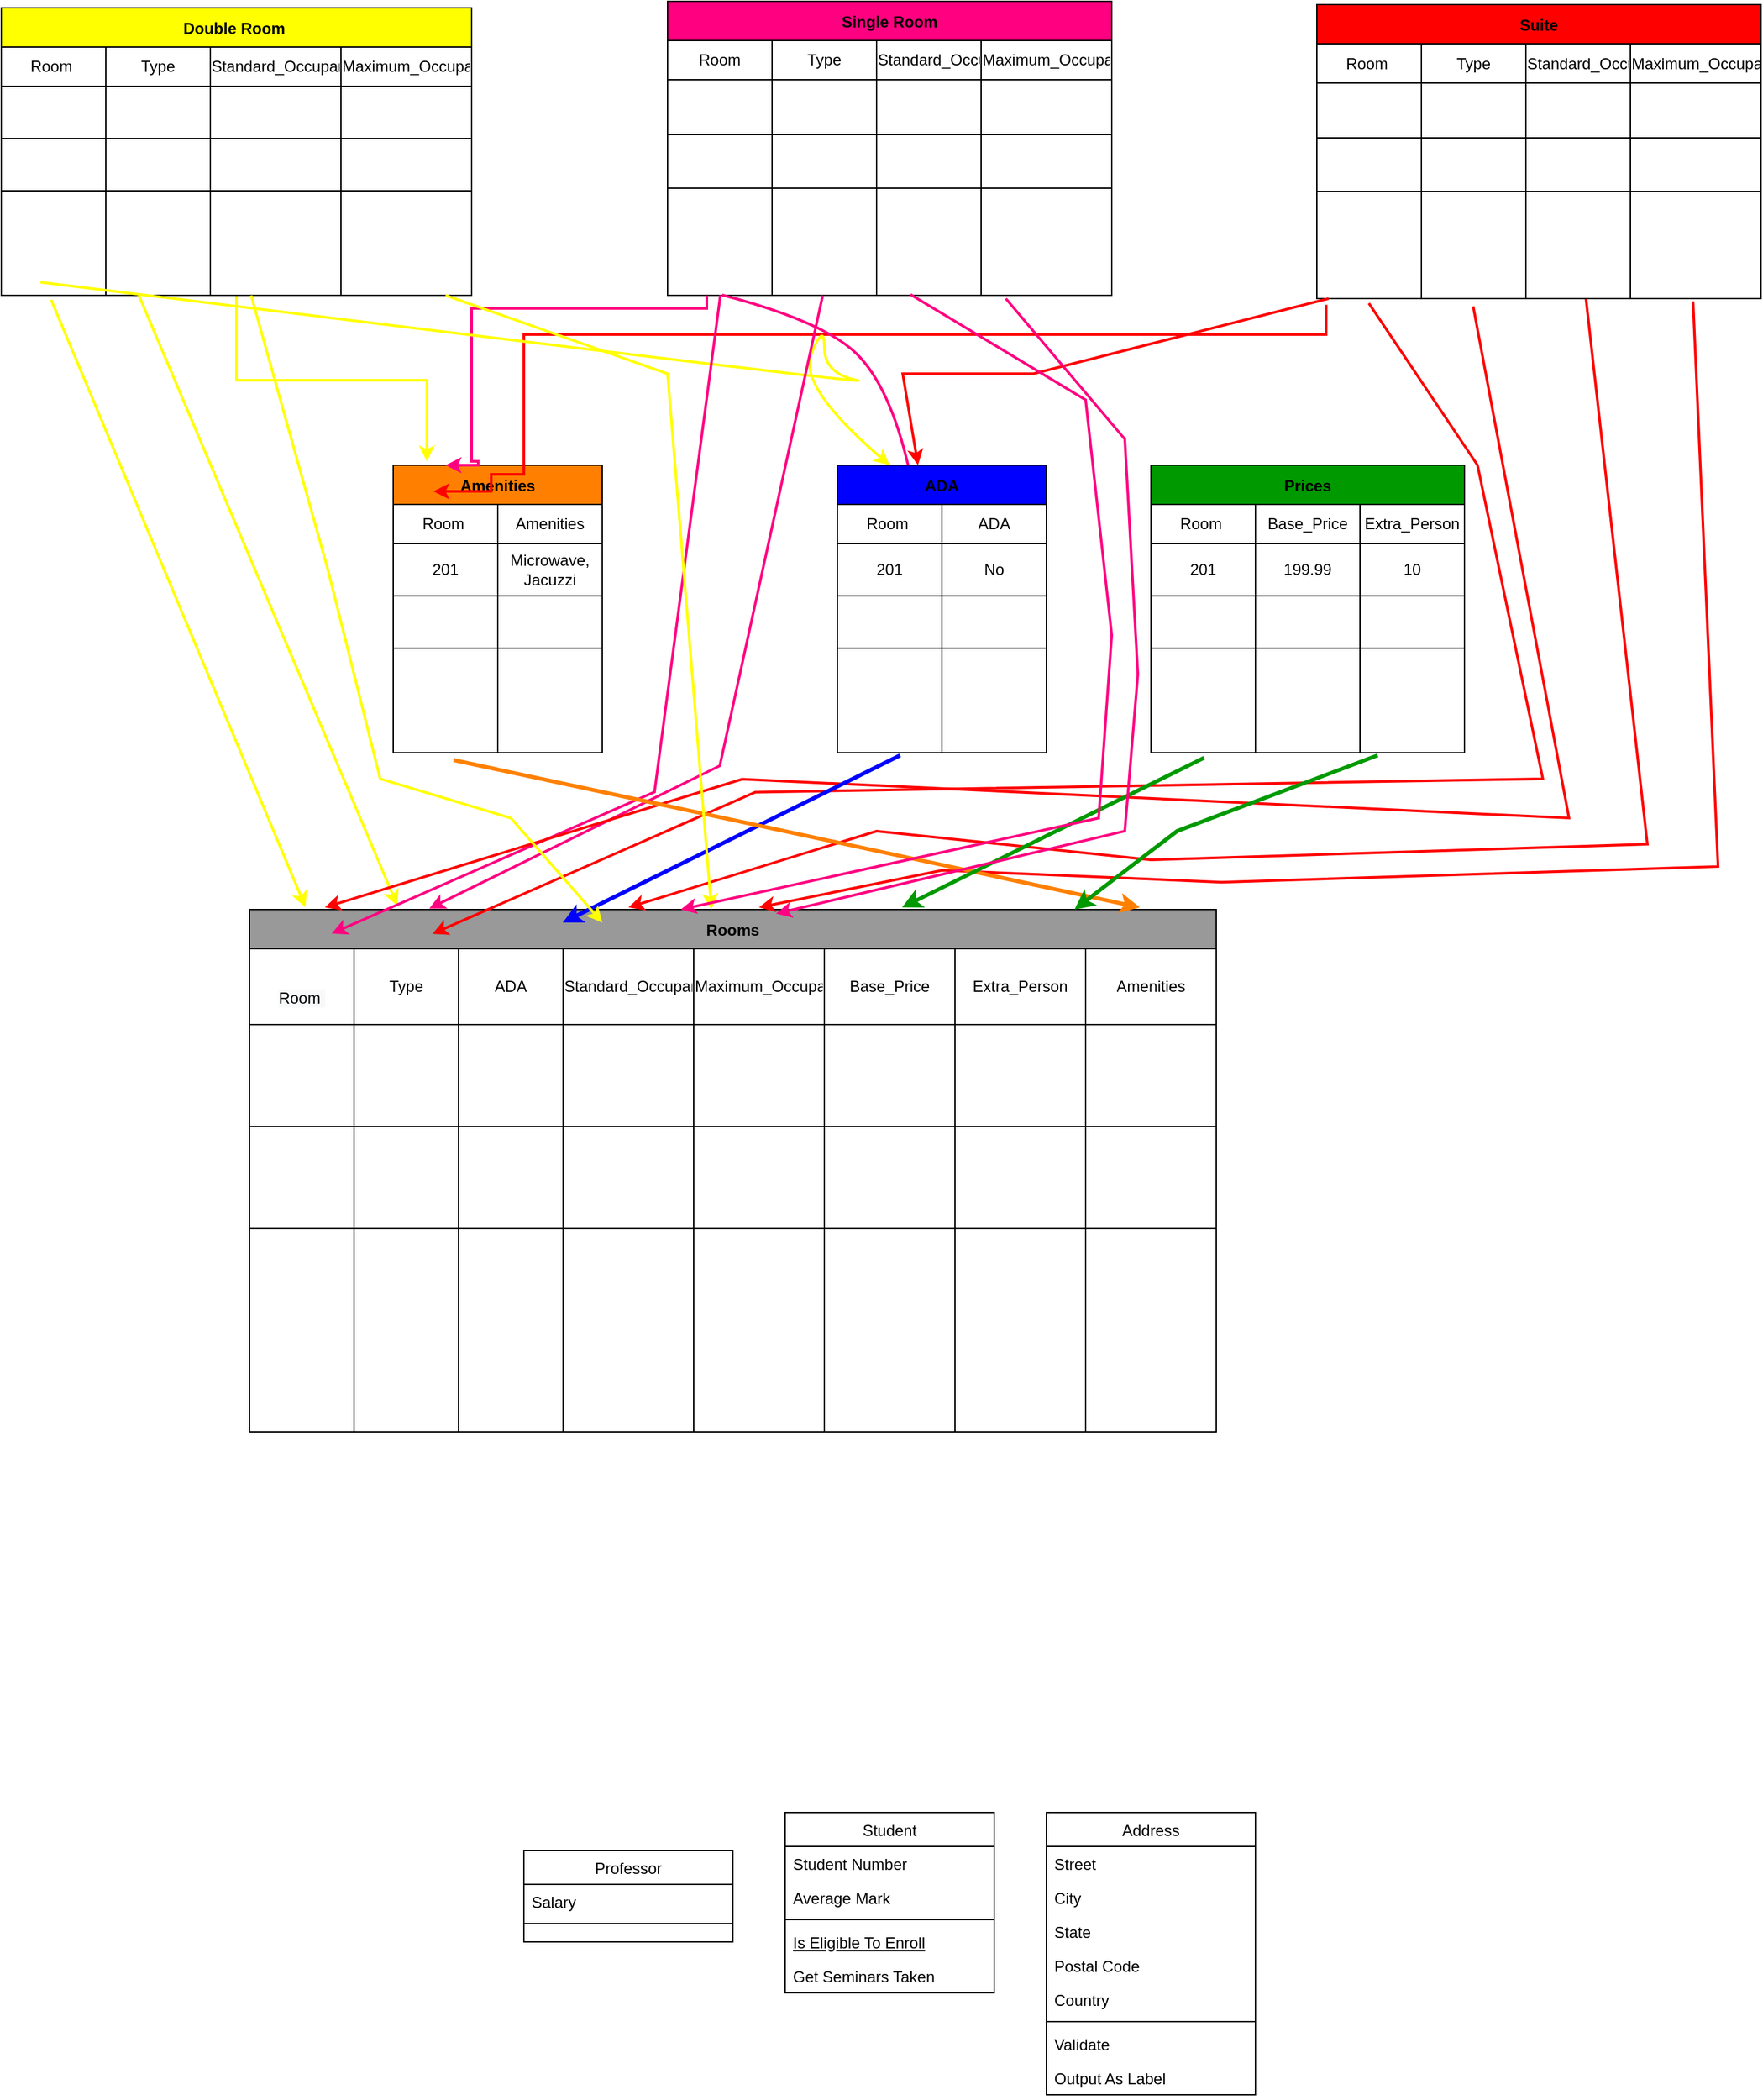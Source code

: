 <mxfile version="17.4.6" type="github" pages="3">
  <diagram id="C5RBs43oDa-KdzZeNtuy" name="Page-1">
    <mxGraphModel dx="2064" dy="2039" grid="1" gridSize="10" guides="1" tooltips="1" connect="1" arrows="1" fold="1" page="1" pageScale="1" pageWidth="827" pageHeight="1169" math="0" shadow="0">
      <root>
        <mxCell id="WIyWlLk6GJQsqaUBKTNV-0" />
        <mxCell id="WIyWlLk6GJQsqaUBKTNV-1" parent="WIyWlLk6GJQsqaUBKTNV-0" />
        <mxCell id="zkfFHV4jXpPFQw0GAbJ--6" value="Student" style="swimlane;fontStyle=0;align=center;verticalAlign=top;childLayout=stackLayout;horizontal=1;startSize=26;horizontalStack=0;resizeParent=1;resizeLast=0;collapsible=1;marginBottom=0;rounded=0;shadow=0;strokeWidth=1;" parent="WIyWlLk6GJQsqaUBKTNV-1" vertex="1">
          <mxGeometry x="420" y="1031" width="160" height="138" as="geometry">
            <mxRectangle x="130" y="380" width="160" height="26" as="alternateBounds" />
          </mxGeometry>
        </mxCell>
        <mxCell id="zkfFHV4jXpPFQw0GAbJ--7" value="Student Number" style="text;align=left;verticalAlign=top;spacingLeft=4;spacingRight=4;overflow=hidden;rotatable=0;points=[[0,0.5],[1,0.5]];portConstraint=eastwest;" parent="zkfFHV4jXpPFQw0GAbJ--6" vertex="1">
          <mxGeometry y="26" width="160" height="26" as="geometry" />
        </mxCell>
        <mxCell id="zkfFHV4jXpPFQw0GAbJ--8" value="Average Mark" style="text;align=left;verticalAlign=top;spacingLeft=4;spacingRight=4;overflow=hidden;rotatable=0;points=[[0,0.5],[1,0.5]];portConstraint=eastwest;rounded=0;shadow=0;html=0;" parent="zkfFHV4jXpPFQw0GAbJ--6" vertex="1">
          <mxGeometry y="52" width="160" height="26" as="geometry" />
        </mxCell>
        <mxCell id="zkfFHV4jXpPFQw0GAbJ--9" value="" style="line;html=1;strokeWidth=1;align=left;verticalAlign=middle;spacingTop=-1;spacingLeft=3;spacingRight=3;rotatable=0;labelPosition=right;points=[];portConstraint=eastwest;" parent="zkfFHV4jXpPFQw0GAbJ--6" vertex="1">
          <mxGeometry y="78" width="160" height="8" as="geometry" />
        </mxCell>
        <mxCell id="zkfFHV4jXpPFQw0GAbJ--10" value="Is Eligible To Enroll" style="text;align=left;verticalAlign=top;spacingLeft=4;spacingRight=4;overflow=hidden;rotatable=0;points=[[0,0.5],[1,0.5]];portConstraint=eastwest;fontStyle=4" parent="zkfFHV4jXpPFQw0GAbJ--6" vertex="1">
          <mxGeometry y="86" width="160" height="26" as="geometry" />
        </mxCell>
        <mxCell id="zkfFHV4jXpPFQw0GAbJ--11" value="Get Seminars Taken" style="text;align=left;verticalAlign=top;spacingLeft=4;spacingRight=4;overflow=hidden;rotatable=0;points=[[0,0.5],[1,0.5]];portConstraint=eastwest;" parent="zkfFHV4jXpPFQw0GAbJ--6" vertex="1">
          <mxGeometry y="112" width="160" height="26" as="geometry" />
        </mxCell>
        <mxCell id="zkfFHV4jXpPFQw0GAbJ--13" value="Professor" style="swimlane;fontStyle=0;align=center;verticalAlign=top;childLayout=stackLayout;horizontal=1;startSize=26;horizontalStack=0;resizeParent=1;resizeLast=0;collapsible=1;marginBottom=0;rounded=0;shadow=0;strokeWidth=1;" parent="WIyWlLk6GJQsqaUBKTNV-1" vertex="1">
          <mxGeometry x="220" y="1060" width="160" height="70" as="geometry">
            <mxRectangle x="340" y="380" width="170" height="26" as="alternateBounds" />
          </mxGeometry>
        </mxCell>
        <mxCell id="zkfFHV4jXpPFQw0GAbJ--14" value="Salary" style="text;align=left;verticalAlign=top;spacingLeft=4;spacingRight=4;overflow=hidden;rotatable=0;points=[[0,0.5],[1,0.5]];portConstraint=eastwest;" parent="zkfFHV4jXpPFQw0GAbJ--13" vertex="1">
          <mxGeometry y="26" width="160" height="26" as="geometry" />
        </mxCell>
        <mxCell id="zkfFHV4jXpPFQw0GAbJ--15" value="" style="line;html=1;strokeWidth=1;align=left;verticalAlign=middle;spacingTop=-1;spacingLeft=3;spacingRight=3;rotatable=0;labelPosition=right;points=[];portConstraint=eastwest;" parent="zkfFHV4jXpPFQw0GAbJ--13" vertex="1">
          <mxGeometry y="52" width="160" height="8" as="geometry" />
        </mxCell>
        <mxCell id="zkfFHV4jXpPFQw0GAbJ--17" value="Address" style="swimlane;fontStyle=0;align=center;verticalAlign=top;childLayout=stackLayout;horizontal=1;startSize=26;horizontalStack=0;resizeParent=1;resizeLast=0;collapsible=1;marginBottom=0;rounded=0;shadow=0;strokeWidth=1;" parent="WIyWlLk6GJQsqaUBKTNV-1" vertex="1">
          <mxGeometry x="620" y="1031" width="160" height="216" as="geometry">
            <mxRectangle x="550" y="140" width="160" height="26" as="alternateBounds" />
          </mxGeometry>
        </mxCell>
        <mxCell id="zkfFHV4jXpPFQw0GAbJ--18" value="Street" style="text;align=left;verticalAlign=top;spacingLeft=4;spacingRight=4;overflow=hidden;rotatable=0;points=[[0,0.5],[1,0.5]];portConstraint=eastwest;" parent="zkfFHV4jXpPFQw0GAbJ--17" vertex="1">
          <mxGeometry y="26" width="160" height="26" as="geometry" />
        </mxCell>
        <mxCell id="zkfFHV4jXpPFQw0GAbJ--19" value="City" style="text;align=left;verticalAlign=top;spacingLeft=4;spacingRight=4;overflow=hidden;rotatable=0;points=[[0,0.5],[1,0.5]];portConstraint=eastwest;rounded=0;shadow=0;html=0;" parent="zkfFHV4jXpPFQw0GAbJ--17" vertex="1">
          <mxGeometry y="52" width="160" height="26" as="geometry" />
        </mxCell>
        <mxCell id="zkfFHV4jXpPFQw0GAbJ--20" value="State" style="text;align=left;verticalAlign=top;spacingLeft=4;spacingRight=4;overflow=hidden;rotatable=0;points=[[0,0.5],[1,0.5]];portConstraint=eastwest;rounded=0;shadow=0;html=0;" parent="zkfFHV4jXpPFQw0GAbJ--17" vertex="1">
          <mxGeometry y="78" width="160" height="26" as="geometry" />
        </mxCell>
        <mxCell id="zkfFHV4jXpPFQw0GAbJ--21" value="Postal Code" style="text;align=left;verticalAlign=top;spacingLeft=4;spacingRight=4;overflow=hidden;rotatable=0;points=[[0,0.5],[1,0.5]];portConstraint=eastwest;rounded=0;shadow=0;html=0;" parent="zkfFHV4jXpPFQw0GAbJ--17" vertex="1">
          <mxGeometry y="104" width="160" height="26" as="geometry" />
        </mxCell>
        <mxCell id="zkfFHV4jXpPFQw0GAbJ--22" value="Country" style="text;align=left;verticalAlign=top;spacingLeft=4;spacingRight=4;overflow=hidden;rotatable=0;points=[[0,0.5],[1,0.5]];portConstraint=eastwest;rounded=0;shadow=0;html=0;" parent="zkfFHV4jXpPFQw0GAbJ--17" vertex="1">
          <mxGeometry y="130" width="160" height="26" as="geometry" />
        </mxCell>
        <mxCell id="zkfFHV4jXpPFQw0GAbJ--23" value="" style="line;html=1;strokeWidth=1;align=left;verticalAlign=middle;spacingTop=-1;spacingLeft=3;spacingRight=3;rotatable=0;labelPosition=right;points=[];portConstraint=eastwest;" parent="zkfFHV4jXpPFQw0GAbJ--17" vertex="1">
          <mxGeometry y="156" width="160" height="8" as="geometry" />
        </mxCell>
        <mxCell id="zkfFHV4jXpPFQw0GAbJ--24" value="Validate" style="text;align=left;verticalAlign=top;spacingLeft=4;spacingRight=4;overflow=hidden;rotatable=0;points=[[0,0.5],[1,0.5]];portConstraint=eastwest;" parent="zkfFHV4jXpPFQw0GAbJ--17" vertex="1">
          <mxGeometry y="164" width="160" height="26" as="geometry" />
        </mxCell>
        <mxCell id="zkfFHV4jXpPFQw0GAbJ--25" value="Output As Label" style="text;align=left;verticalAlign=top;spacingLeft=4;spacingRight=4;overflow=hidden;rotatable=0;points=[[0,0.5],[1,0.5]];portConstraint=eastwest;" parent="zkfFHV4jXpPFQw0GAbJ--17" vertex="1">
          <mxGeometry y="190" width="160" height="26" as="geometry" />
        </mxCell>
        <mxCell id="aT3IbC5KBnK7w7NppRNX-117" value="" style="edgeStyle=orthogonalEdgeStyle;rounded=0;orthogonalLoop=1;jettySize=auto;html=1;entryX=0.161;entryY=-0.013;entryDx=0;entryDy=0;entryPerimeter=0;strokeColor=#FFFF00;strokeWidth=2;" edge="1" parent="WIyWlLk6GJQsqaUBKTNV-1" source="aT3IbC5KBnK7w7NppRNX-13" target="aT3IbC5KBnK7w7NppRNX-96">
          <mxGeometry relative="1" as="geometry" />
        </mxCell>
        <mxCell id="aT3IbC5KBnK7w7NppRNX-13" value="Double Room " style="shape=table;startSize=30;container=1;collapsible=0;childLayout=tableLayout;fontStyle=1;align=center;fillColor=#FFFF00;" vertex="1" parent="WIyWlLk6GJQsqaUBKTNV-1">
          <mxGeometry x="-180" y="-350" width="360" height="220" as="geometry" />
        </mxCell>
        <mxCell id="aT3IbC5KBnK7w7NppRNX-14" value="" style="shape=tableRow;horizontal=0;startSize=0;swimlaneHead=0;swimlaneBody=0;top=0;left=0;bottom=0;right=0;collapsible=0;dropTarget=0;fillColor=none;points=[[0,0.5],[1,0.5]];portConstraint=eastwest;" vertex="1" parent="aT3IbC5KBnK7w7NppRNX-13">
          <mxGeometry y="30" width="360" height="30" as="geometry" />
        </mxCell>
        <mxCell id="aT3IbC5KBnK7w7NppRNX-15" value="Room&amp;nbsp;" style="shape=partialRectangle;html=1;whiteSpace=wrap;connectable=0;fillColor=none;top=0;left=0;bottom=0;right=0;overflow=hidden;" vertex="1" parent="aT3IbC5KBnK7w7NppRNX-14">
          <mxGeometry width="80" height="30" as="geometry">
            <mxRectangle width="80" height="30" as="alternateBounds" />
          </mxGeometry>
        </mxCell>
        <mxCell id="aT3IbC5KBnK7w7NppRNX-16" value="Type" style="shape=partialRectangle;html=1;whiteSpace=wrap;connectable=0;fillColor=none;top=0;left=0;bottom=0;right=0;overflow=hidden;" vertex="1" parent="aT3IbC5KBnK7w7NppRNX-14">
          <mxGeometry x="80" width="80" height="30" as="geometry">
            <mxRectangle width="80" height="30" as="alternateBounds" />
          </mxGeometry>
        </mxCell>
        <mxCell id="aT3IbC5KBnK7w7NppRNX-83" value="Standard_Occupancy" style="shape=partialRectangle;html=1;whiteSpace=wrap;connectable=0;fillColor=none;top=0;left=0;bottom=0;right=0;overflow=hidden;" vertex="1" parent="aT3IbC5KBnK7w7NppRNX-14">
          <mxGeometry x="160" width="100" height="30" as="geometry">
            <mxRectangle width="100" height="30" as="alternateBounds" />
          </mxGeometry>
        </mxCell>
        <mxCell id="aT3IbC5KBnK7w7NppRNX-17" value="Maximum_Occupancy" style="shape=partialRectangle;html=1;whiteSpace=wrap;connectable=0;fillColor=none;top=0;left=0;bottom=0;right=0;overflow=hidden;" vertex="1" parent="aT3IbC5KBnK7w7NppRNX-14">
          <mxGeometry x="260" width="100" height="30" as="geometry">
            <mxRectangle width="100" height="30" as="alternateBounds" />
          </mxGeometry>
        </mxCell>
        <mxCell id="aT3IbC5KBnK7w7NppRNX-18" value="" style="shape=tableRow;horizontal=0;startSize=0;swimlaneHead=0;swimlaneBody=0;top=0;left=0;bottom=0;right=0;collapsible=0;dropTarget=0;fillColor=none;points=[[0,0.5],[1,0.5]];portConstraint=eastwest;" vertex="1" parent="aT3IbC5KBnK7w7NppRNX-13">
          <mxGeometry y="60" width="360" height="40" as="geometry" />
        </mxCell>
        <mxCell id="aT3IbC5KBnK7w7NppRNX-19" value="" style="shape=partialRectangle;html=1;whiteSpace=wrap;connectable=0;fillColor=none;top=0;left=0;bottom=0;right=0;overflow=hidden;" vertex="1" parent="aT3IbC5KBnK7w7NppRNX-18">
          <mxGeometry width="80" height="40" as="geometry">
            <mxRectangle width="80" height="40" as="alternateBounds" />
          </mxGeometry>
        </mxCell>
        <mxCell id="aT3IbC5KBnK7w7NppRNX-20" value="" style="shape=partialRectangle;html=1;whiteSpace=wrap;connectable=0;fillColor=none;top=0;left=0;bottom=0;right=0;overflow=hidden;" vertex="1" parent="aT3IbC5KBnK7w7NppRNX-18">
          <mxGeometry x="80" width="80" height="40" as="geometry">
            <mxRectangle width="80" height="40" as="alternateBounds" />
          </mxGeometry>
        </mxCell>
        <mxCell id="aT3IbC5KBnK7w7NppRNX-84" style="shape=partialRectangle;html=1;whiteSpace=wrap;connectable=0;fillColor=none;top=0;left=0;bottom=0;right=0;overflow=hidden;" vertex="1" parent="aT3IbC5KBnK7w7NppRNX-18">
          <mxGeometry x="160" width="100" height="40" as="geometry">
            <mxRectangle width="100" height="40" as="alternateBounds" />
          </mxGeometry>
        </mxCell>
        <mxCell id="aT3IbC5KBnK7w7NppRNX-21" value="" style="shape=partialRectangle;html=1;whiteSpace=wrap;connectable=0;fillColor=none;top=0;left=0;bottom=0;right=0;overflow=hidden;" vertex="1" parent="aT3IbC5KBnK7w7NppRNX-18">
          <mxGeometry x="260" width="100" height="40" as="geometry">
            <mxRectangle width="100" height="40" as="alternateBounds" />
          </mxGeometry>
        </mxCell>
        <mxCell id="aT3IbC5KBnK7w7NppRNX-39" value="" style="shape=tableRow;horizontal=0;startSize=0;swimlaneHead=0;swimlaneBody=0;top=0;left=0;bottom=0;right=0;collapsible=0;dropTarget=0;fillColor=none;points=[[0,0.5],[1,0.5]];portConstraint=eastwest;" vertex="1" parent="aT3IbC5KBnK7w7NppRNX-13">
          <mxGeometry y="100" width="360" height="40" as="geometry" />
        </mxCell>
        <mxCell id="aT3IbC5KBnK7w7NppRNX-40" value="" style="shape=partialRectangle;html=1;whiteSpace=wrap;connectable=0;fillColor=none;top=0;left=0;bottom=0;right=0;overflow=hidden;" vertex="1" parent="aT3IbC5KBnK7w7NppRNX-39">
          <mxGeometry width="80" height="40" as="geometry">
            <mxRectangle width="80" height="40" as="alternateBounds" />
          </mxGeometry>
        </mxCell>
        <mxCell id="aT3IbC5KBnK7w7NppRNX-41" value="" style="shape=partialRectangle;html=1;whiteSpace=wrap;connectable=0;fillColor=none;top=0;left=0;bottom=0;right=0;overflow=hidden;" vertex="1" parent="aT3IbC5KBnK7w7NppRNX-39">
          <mxGeometry x="80" width="80" height="40" as="geometry">
            <mxRectangle width="80" height="40" as="alternateBounds" />
          </mxGeometry>
        </mxCell>
        <mxCell id="aT3IbC5KBnK7w7NppRNX-85" style="shape=partialRectangle;html=1;whiteSpace=wrap;connectable=0;fillColor=none;top=0;left=0;bottom=0;right=0;overflow=hidden;" vertex="1" parent="aT3IbC5KBnK7w7NppRNX-39">
          <mxGeometry x="160" width="100" height="40" as="geometry">
            <mxRectangle width="100" height="40" as="alternateBounds" />
          </mxGeometry>
        </mxCell>
        <mxCell id="aT3IbC5KBnK7w7NppRNX-42" value="" style="shape=partialRectangle;html=1;whiteSpace=wrap;connectable=0;fillColor=none;top=0;left=0;bottom=0;right=0;overflow=hidden;" vertex="1" parent="aT3IbC5KBnK7w7NppRNX-39">
          <mxGeometry x="260" width="100" height="40" as="geometry">
            <mxRectangle width="100" height="40" as="alternateBounds" />
          </mxGeometry>
        </mxCell>
        <mxCell id="aT3IbC5KBnK7w7NppRNX-22" value="" style="shape=tableRow;horizontal=0;startSize=0;swimlaneHead=0;swimlaneBody=0;top=0;left=0;bottom=0;right=0;collapsible=0;dropTarget=0;fillColor=none;points=[[0,0.5],[1,0.5]];portConstraint=eastwest;" vertex="1" parent="aT3IbC5KBnK7w7NppRNX-13">
          <mxGeometry y="140" width="360" height="80" as="geometry" />
        </mxCell>
        <mxCell id="aT3IbC5KBnK7w7NppRNX-23" value="" style="shape=partialRectangle;html=1;whiteSpace=wrap;connectable=0;fillColor=none;top=0;left=0;bottom=0;right=0;overflow=hidden;" vertex="1" parent="aT3IbC5KBnK7w7NppRNX-22">
          <mxGeometry width="80" height="80" as="geometry">
            <mxRectangle width="80" height="80" as="alternateBounds" />
          </mxGeometry>
        </mxCell>
        <mxCell id="aT3IbC5KBnK7w7NppRNX-24" value="" style="shape=partialRectangle;html=1;whiteSpace=wrap;connectable=0;fillColor=none;top=0;left=0;bottom=0;right=0;overflow=hidden;" vertex="1" parent="aT3IbC5KBnK7w7NppRNX-22">
          <mxGeometry x="80" width="80" height="80" as="geometry">
            <mxRectangle width="80" height="80" as="alternateBounds" />
          </mxGeometry>
        </mxCell>
        <mxCell id="aT3IbC5KBnK7w7NppRNX-86" style="shape=partialRectangle;html=1;whiteSpace=wrap;connectable=0;fillColor=none;top=0;left=0;bottom=0;right=0;overflow=hidden;" vertex="1" parent="aT3IbC5KBnK7w7NppRNX-22">
          <mxGeometry x="160" width="100" height="80" as="geometry">
            <mxRectangle width="100" height="80" as="alternateBounds" />
          </mxGeometry>
        </mxCell>
        <mxCell id="aT3IbC5KBnK7w7NppRNX-25" value="" style="shape=partialRectangle;html=1;whiteSpace=wrap;connectable=0;fillColor=none;top=0;left=0;bottom=0;right=0;overflow=hidden;" vertex="1" parent="aT3IbC5KBnK7w7NppRNX-22">
          <mxGeometry x="260" width="100" height="80" as="geometry">
            <mxRectangle width="100" height="80" as="alternateBounds" />
          </mxGeometry>
        </mxCell>
        <mxCell id="aT3IbC5KBnK7w7NppRNX-43" value="Single Room" style="shape=table;startSize=30;container=1;collapsible=0;childLayout=tableLayout;fontStyle=1;align=center;fillColor=#FF0080;" vertex="1" parent="WIyWlLk6GJQsqaUBKTNV-1">
          <mxGeometry x="330" y="-355" width="340" height="225" as="geometry" />
        </mxCell>
        <mxCell id="aT3IbC5KBnK7w7NppRNX-44" value="" style="shape=tableRow;horizontal=0;startSize=0;swimlaneHead=0;swimlaneBody=0;top=0;left=0;bottom=0;right=0;collapsible=0;dropTarget=0;fillColor=none;points=[[0,0.5],[1,0.5]];portConstraint=eastwest;" vertex="1" parent="aT3IbC5KBnK7w7NppRNX-43">
          <mxGeometry y="30" width="340" height="30" as="geometry" />
        </mxCell>
        <mxCell id="aT3IbC5KBnK7w7NppRNX-87" value="Room" style="shape=partialRectangle;html=1;whiteSpace=wrap;connectable=0;fillColor=none;top=0;left=0;bottom=0;right=0;overflow=hidden;" vertex="1" parent="aT3IbC5KBnK7w7NppRNX-44">
          <mxGeometry width="80" height="30" as="geometry">
            <mxRectangle width="80" height="30" as="alternateBounds" />
          </mxGeometry>
        </mxCell>
        <mxCell id="aT3IbC5KBnK7w7NppRNX-45" value="Type" style="shape=partialRectangle;html=1;whiteSpace=wrap;connectable=0;fillColor=none;top=0;left=0;bottom=0;right=0;overflow=hidden;" vertex="1" parent="aT3IbC5KBnK7w7NppRNX-44">
          <mxGeometry x="80" width="80" height="30" as="geometry">
            <mxRectangle width="80" height="30" as="alternateBounds" />
          </mxGeometry>
        </mxCell>
        <mxCell id="aT3IbC5KBnK7w7NppRNX-46" value="Standard_Occupancy" style="shape=partialRectangle;html=1;whiteSpace=wrap;connectable=0;fillColor=none;top=0;left=0;bottom=0;right=0;overflow=hidden;" vertex="1" parent="aT3IbC5KBnK7w7NppRNX-44">
          <mxGeometry x="160" width="80" height="30" as="geometry">
            <mxRectangle width="80" height="30" as="alternateBounds" />
          </mxGeometry>
        </mxCell>
        <mxCell id="aT3IbC5KBnK7w7NppRNX-47" value="Maximum_Occupancy" style="shape=partialRectangle;html=1;whiteSpace=wrap;connectable=0;fillColor=none;top=0;left=0;bottom=0;right=0;overflow=hidden;" vertex="1" parent="aT3IbC5KBnK7w7NppRNX-44">
          <mxGeometry x="240" width="100" height="30" as="geometry">
            <mxRectangle width="100" height="30" as="alternateBounds" />
          </mxGeometry>
        </mxCell>
        <mxCell id="aT3IbC5KBnK7w7NppRNX-48" value="" style="shape=tableRow;horizontal=0;startSize=0;swimlaneHead=0;swimlaneBody=0;top=0;left=0;bottom=0;right=0;collapsible=0;dropTarget=0;fillColor=none;points=[[0,0.5],[1,0.5]];portConstraint=eastwest;" vertex="1" parent="aT3IbC5KBnK7w7NppRNX-43">
          <mxGeometry y="60" width="340" height="42" as="geometry" />
        </mxCell>
        <mxCell id="aT3IbC5KBnK7w7NppRNX-88" style="shape=partialRectangle;html=1;whiteSpace=wrap;connectable=0;fillColor=none;top=0;left=0;bottom=0;right=0;overflow=hidden;" vertex="1" parent="aT3IbC5KBnK7w7NppRNX-48">
          <mxGeometry width="80" height="42" as="geometry">
            <mxRectangle width="80" height="42" as="alternateBounds" />
          </mxGeometry>
        </mxCell>
        <mxCell id="aT3IbC5KBnK7w7NppRNX-49" value="" style="shape=partialRectangle;html=1;whiteSpace=wrap;connectable=0;fillColor=none;top=0;left=0;bottom=0;right=0;overflow=hidden;" vertex="1" parent="aT3IbC5KBnK7w7NppRNX-48">
          <mxGeometry x="80" width="80" height="42" as="geometry">
            <mxRectangle width="80" height="42" as="alternateBounds" />
          </mxGeometry>
        </mxCell>
        <mxCell id="aT3IbC5KBnK7w7NppRNX-50" value="" style="shape=partialRectangle;html=1;whiteSpace=wrap;connectable=0;fillColor=none;top=0;left=0;bottom=0;right=0;overflow=hidden;" vertex="1" parent="aT3IbC5KBnK7w7NppRNX-48">
          <mxGeometry x="160" width="80" height="42" as="geometry">
            <mxRectangle width="80" height="42" as="alternateBounds" />
          </mxGeometry>
        </mxCell>
        <mxCell id="aT3IbC5KBnK7w7NppRNX-51" value="" style="shape=partialRectangle;html=1;whiteSpace=wrap;connectable=0;fillColor=none;top=0;left=0;bottom=0;right=0;overflow=hidden;" vertex="1" parent="aT3IbC5KBnK7w7NppRNX-48">
          <mxGeometry x="240" width="100" height="42" as="geometry">
            <mxRectangle width="100" height="42" as="alternateBounds" />
          </mxGeometry>
        </mxCell>
        <mxCell id="aT3IbC5KBnK7w7NppRNX-52" value="" style="shape=tableRow;horizontal=0;startSize=0;swimlaneHead=0;swimlaneBody=0;top=0;left=0;bottom=0;right=0;collapsible=0;dropTarget=0;fillColor=none;points=[[0,0.5],[1,0.5]];portConstraint=eastwest;" vertex="1" parent="aT3IbC5KBnK7w7NppRNX-43">
          <mxGeometry y="102" width="340" height="41" as="geometry" />
        </mxCell>
        <mxCell id="aT3IbC5KBnK7w7NppRNX-89" style="shape=partialRectangle;html=1;whiteSpace=wrap;connectable=0;fillColor=none;top=0;left=0;bottom=0;right=0;overflow=hidden;" vertex="1" parent="aT3IbC5KBnK7w7NppRNX-52">
          <mxGeometry width="80" height="41" as="geometry">
            <mxRectangle width="80" height="41" as="alternateBounds" />
          </mxGeometry>
        </mxCell>
        <mxCell id="aT3IbC5KBnK7w7NppRNX-53" value="" style="shape=partialRectangle;html=1;whiteSpace=wrap;connectable=0;fillColor=none;top=0;left=0;bottom=0;right=0;overflow=hidden;" vertex="1" parent="aT3IbC5KBnK7w7NppRNX-52">
          <mxGeometry x="80" width="80" height="41" as="geometry">
            <mxRectangle width="80" height="41" as="alternateBounds" />
          </mxGeometry>
        </mxCell>
        <mxCell id="aT3IbC5KBnK7w7NppRNX-54" value="" style="shape=partialRectangle;html=1;whiteSpace=wrap;connectable=0;fillColor=none;top=0;left=0;bottom=0;right=0;overflow=hidden;" vertex="1" parent="aT3IbC5KBnK7w7NppRNX-52">
          <mxGeometry x="160" width="80" height="41" as="geometry">
            <mxRectangle width="80" height="41" as="alternateBounds" />
          </mxGeometry>
        </mxCell>
        <mxCell id="aT3IbC5KBnK7w7NppRNX-55" value="" style="shape=partialRectangle;html=1;whiteSpace=wrap;connectable=0;fillColor=none;top=0;left=0;bottom=0;right=0;overflow=hidden;" vertex="1" parent="aT3IbC5KBnK7w7NppRNX-52">
          <mxGeometry x="240" width="100" height="41" as="geometry">
            <mxRectangle width="100" height="41" as="alternateBounds" />
          </mxGeometry>
        </mxCell>
        <mxCell id="aT3IbC5KBnK7w7NppRNX-56" value="" style="shape=tableRow;horizontal=0;startSize=0;swimlaneHead=0;swimlaneBody=0;top=0;left=0;bottom=0;right=0;collapsible=0;dropTarget=0;fillColor=none;points=[[0,0.5],[1,0.5]];portConstraint=eastwest;" vertex="1" parent="aT3IbC5KBnK7w7NppRNX-43">
          <mxGeometry y="143" width="340" height="82" as="geometry" />
        </mxCell>
        <mxCell id="aT3IbC5KBnK7w7NppRNX-90" style="shape=partialRectangle;html=1;whiteSpace=wrap;connectable=0;fillColor=none;top=0;left=0;bottom=0;right=0;overflow=hidden;" vertex="1" parent="aT3IbC5KBnK7w7NppRNX-56">
          <mxGeometry width="80" height="82" as="geometry">
            <mxRectangle width="80" height="82" as="alternateBounds" />
          </mxGeometry>
        </mxCell>
        <mxCell id="aT3IbC5KBnK7w7NppRNX-57" value="" style="shape=partialRectangle;html=1;whiteSpace=wrap;connectable=0;fillColor=none;top=0;left=0;bottom=0;right=0;overflow=hidden;" vertex="1" parent="aT3IbC5KBnK7w7NppRNX-56">
          <mxGeometry x="80" width="80" height="82" as="geometry">
            <mxRectangle width="80" height="82" as="alternateBounds" />
          </mxGeometry>
        </mxCell>
        <mxCell id="aT3IbC5KBnK7w7NppRNX-58" value="" style="shape=partialRectangle;html=1;whiteSpace=wrap;connectable=0;fillColor=none;top=0;left=0;bottom=0;right=0;overflow=hidden;" vertex="1" parent="aT3IbC5KBnK7w7NppRNX-56">
          <mxGeometry x="160" width="80" height="82" as="geometry">
            <mxRectangle width="80" height="82" as="alternateBounds" />
          </mxGeometry>
        </mxCell>
        <mxCell id="aT3IbC5KBnK7w7NppRNX-59" value="" style="shape=partialRectangle;html=1;whiteSpace=wrap;connectable=0;fillColor=none;top=0;left=0;bottom=0;right=0;overflow=hidden;" vertex="1" parent="aT3IbC5KBnK7w7NppRNX-56">
          <mxGeometry x="240" width="100" height="82" as="geometry">
            <mxRectangle width="100" height="82" as="alternateBounds" />
          </mxGeometry>
        </mxCell>
        <mxCell id="aT3IbC5KBnK7w7NppRNX-65" value="Suite" style="shape=table;startSize=30;container=1;collapsible=0;childLayout=tableLayout;fontStyle=1;align=center;fillColor=#FF0000;" vertex="1" parent="WIyWlLk6GJQsqaUBKTNV-1">
          <mxGeometry x="827" y="-352.5" width="340" height="225" as="geometry" />
        </mxCell>
        <mxCell id="aT3IbC5KBnK7w7NppRNX-66" value="" style="shape=tableRow;horizontal=0;startSize=0;swimlaneHead=0;swimlaneBody=0;top=0;left=0;bottom=0;right=0;collapsible=0;dropTarget=0;fillColor=none;points=[[0,0.5],[1,0.5]];portConstraint=eastwest;" vertex="1" parent="aT3IbC5KBnK7w7NppRNX-65">
          <mxGeometry y="30" width="340" height="30" as="geometry" />
        </mxCell>
        <mxCell id="aT3IbC5KBnK7w7NppRNX-91" value="&lt;span&gt;Room&amp;nbsp;&lt;/span&gt;" style="shape=partialRectangle;html=1;whiteSpace=wrap;connectable=0;fillColor=none;top=0;left=0;bottom=0;right=0;overflow=hidden;" vertex="1" parent="aT3IbC5KBnK7w7NppRNX-66">
          <mxGeometry width="80" height="30" as="geometry">
            <mxRectangle width="80" height="30" as="alternateBounds" />
          </mxGeometry>
        </mxCell>
        <mxCell id="aT3IbC5KBnK7w7NppRNX-67" value="&lt;span&gt;Type&lt;/span&gt;" style="shape=partialRectangle;html=1;whiteSpace=wrap;connectable=0;fillColor=none;top=0;left=0;bottom=0;right=0;overflow=hidden;" vertex="1" parent="aT3IbC5KBnK7w7NppRNX-66">
          <mxGeometry x="80" width="80" height="30" as="geometry">
            <mxRectangle width="80" height="30" as="alternateBounds" />
          </mxGeometry>
        </mxCell>
        <mxCell id="aT3IbC5KBnK7w7NppRNX-68" value="&lt;span&gt;Standard_Occupancy&lt;/span&gt;" style="shape=partialRectangle;html=1;whiteSpace=wrap;connectable=0;fillColor=none;top=0;left=0;bottom=0;right=0;overflow=hidden;" vertex="1" parent="aT3IbC5KBnK7w7NppRNX-66">
          <mxGeometry x="160" width="80" height="30" as="geometry">
            <mxRectangle width="80" height="30" as="alternateBounds" />
          </mxGeometry>
        </mxCell>
        <mxCell id="aT3IbC5KBnK7w7NppRNX-69" value="&lt;span&gt;Maximum_Occupancy&lt;/span&gt;" style="shape=partialRectangle;html=1;whiteSpace=wrap;connectable=0;fillColor=none;top=0;left=0;bottom=0;right=0;overflow=hidden;" vertex="1" parent="aT3IbC5KBnK7w7NppRNX-66">
          <mxGeometry x="240" width="100" height="30" as="geometry">
            <mxRectangle width="100" height="30" as="alternateBounds" />
          </mxGeometry>
        </mxCell>
        <mxCell id="aT3IbC5KBnK7w7NppRNX-70" value="" style="shape=tableRow;horizontal=0;startSize=0;swimlaneHead=0;swimlaneBody=0;top=0;left=0;bottom=0;right=0;collapsible=0;dropTarget=0;fillColor=none;points=[[0,0.5],[1,0.5]];portConstraint=eastwest;" vertex="1" parent="aT3IbC5KBnK7w7NppRNX-65">
          <mxGeometry y="60" width="340" height="42" as="geometry" />
        </mxCell>
        <mxCell id="aT3IbC5KBnK7w7NppRNX-92" style="shape=partialRectangle;html=1;whiteSpace=wrap;connectable=0;fillColor=none;top=0;left=0;bottom=0;right=0;overflow=hidden;" vertex="1" parent="aT3IbC5KBnK7w7NppRNX-70">
          <mxGeometry width="80" height="42" as="geometry">
            <mxRectangle width="80" height="42" as="alternateBounds" />
          </mxGeometry>
        </mxCell>
        <mxCell id="aT3IbC5KBnK7w7NppRNX-71" value="" style="shape=partialRectangle;html=1;whiteSpace=wrap;connectable=0;fillColor=none;top=0;left=0;bottom=0;right=0;overflow=hidden;" vertex="1" parent="aT3IbC5KBnK7w7NppRNX-70">
          <mxGeometry x="80" width="80" height="42" as="geometry">
            <mxRectangle width="80" height="42" as="alternateBounds" />
          </mxGeometry>
        </mxCell>
        <mxCell id="aT3IbC5KBnK7w7NppRNX-72" value="" style="shape=partialRectangle;html=1;whiteSpace=wrap;connectable=0;fillColor=none;top=0;left=0;bottom=0;right=0;overflow=hidden;" vertex="1" parent="aT3IbC5KBnK7w7NppRNX-70">
          <mxGeometry x="160" width="80" height="42" as="geometry">
            <mxRectangle width="80" height="42" as="alternateBounds" />
          </mxGeometry>
        </mxCell>
        <mxCell id="aT3IbC5KBnK7w7NppRNX-73" value="" style="shape=partialRectangle;html=1;whiteSpace=wrap;connectable=0;fillColor=none;top=0;left=0;bottom=0;right=0;overflow=hidden;" vertex="1" parent="aT3IbC5KBnK7w7NppRNX-70">
          <mxGeometry x="240" width="100" height="42" as="geometry">
            <mxRectangle width="100" height="42" as="alternateBounds" />
          </mxGeometry>
        </mxCell>
        <mxCell id="aT3IbC5KBnK7w7NppRNX-74" value="" style="shape=tableRow;horizontal=0;startSize=0;swimlaneHead=0;swimlaneBody=0;top=0;left=0;bottom=0;right=0;collapsible=0;dropTarget=0;fillColor=none;points=[[0,0.5],[1,0.5]];portConstraint=eastwest;" vertex="1" parent="aT3IbC5KBnK7w7NppRNX-65">
          <mxGeometry y="102" width="340" height="41" as="geometry" />
        </mxCell>
        <mxCell id="aT3IbC5KBnK7w7NppRNX-93" style="shape=partialRectangle;html=1;whiteSpace=wrap;connectable=0;fillColor=none;top=0;left=0;bottom=0;right=0;overflow=hidden;" vertex="1" parent="aT3IbC5KBnK7w7NppRNX-74">
          <mxGeometry width="80" height="41" as="geometry">
            <mxRectangle width="80" height="41" as="alternateBounds" />
          </mxGeometry>
        </mxCell>
        <mxCell id="aT3IbC5KBnK7w7NppRNX-75" value="" style="shape=partialRectangle;html=1;whiteSpace=wrap;connectable=0;fillColor=none;top=0;left=0;bottom=0;right=0;overflow=hidden;" vertex="1" parent="aT3IbC5KBnK7w7NppRNX-74">
          <mxGeometry x="80" width="80" height="41" as="geometry">
            <mxRectangle width="80" height="41" as="alternateBounds" />
          </mxGeometry>
        </mxCell>
        <mxCell id="aT3IbC5KBnK7w7NppRNX-76" value="" style="shape=partialRectangle;html=1;whiteSpace=wrap;connectable=0;fillColor=none;top=0;left=0;bottom=0;right=0;overflow=hidden;" vertex="1" parent="aT3IbC5KBnK7w7NppRNX-74">
          <mxGeometry x="160" width="80" height="41" as="geometry">
            <mxRectangle width="80" height="41" as="alternateBounds" />
          </mxGeometry>
        </mxCell>
        <mxCell id="aT3IbC5KBnK7w7NppRNX-77" value="" style="shape=partialRectangle;html=1;whiteSpace=wrap;connectable=0;fillColor=none;top=0;left=0;bottom=0;right=0;overflow=hidden;" vertex="1" parent="aT3IbC5KBnK7w7NppRNX-74">
          <mxGeometry x="240" width="100" height="41" as="geometry">
            <mxRectangle width="100" height="41" as="alternateBounds" />
          </mxGeometry>
        </mxCell>
        <mxCell id="aT3IbC5KBnK7w7NppRNX-78" value="" style="shape=tableRow;horizontal=0;startSize=0;swimlaneHead=0;swimlaneBody=0;top=0;left=0;bottom=0;right=0;collapsible=0;dropTarget=0;fillColor=none;points=[[0,0.5],[1,0.5]];portConstraint=eastwest;" vertex="1" parent="aT3IbC5KBnK7w7NppRNX-65">
          <mxGeometry y="143" width="340" height="82" as="geometry" />
        </mxCell>
        <mxCell id="aT3IbC5KBnK7w7NppRNX-94" style="shape=partialRectangle;html=1;whiteSpace=wrap;connectable=0;fillColor=none;top=0;left=0;bottom=0;right=0;overflow=hidden;" vertex="1" parent="aT3IbC5KBnK7w7NppRNX-78">
          <mxGeometry width="80" height="82" as="geometry">
            <mxRectangle width="80" height="82" as="alternateBounds" />
          </mxGeometry>
        </mxCell>
        <mxCell id="aT3IbC5KBnK7w7NppRNX-79" value="" style="shape=partialRectangle;html=1;whiteSpace=wrap;connectable=0;fillColor=none;top=0;left=0;bottom=0;right=0;overflow=hidden;" vertex="1" parent="aT3IbC5KBnK7w7NppRNX-78">
          <mxGeometry x="80" width="80" height="82" as="geometry">
            <mxRectangle width="80" height="82" as="alternateBounds" />
          </mxGeometry>
        </mxCell>
        <mxCell id="aT3IbC5KBnK7w7NppRNX-80" value="" style="shape=partialRectangle;html=1;whiteSpace=wrap;connectable=0;fillColor=none;top=0;left=0;bottom=0;right=0;overflow=hidden;" vertex="1" parent="aT3IbC5KBnK7w7NppRNX-78">
          <mxGeometry x="160" width="80" height="82" as="geometry">
            <mxRectangle width="80" height="82" as="alternateBounds" />
          </mxGeometry>
        </mxCell>
        <mxCell id="aT3IbC5KBnK7w7NppRNX-81" value="" style="shape=partialRectangle;html=1;whiteSpace=wrap;connectable=0;fillColor=none;top=0;left=0;bottom=0;right=0;overflow=hidden;" vertex="1" parent="aT3IbC5KBnK7w7NppRNX-78">
          <mxGeometry x="240" width="100" height="82" as="geometry">
            <mxRectangle width="100" height="82" as="alternateBounds" />
          </mxGeometry>
        </mxCell>
        <mxCell id="aT3IbC5KBnK7w7NppRNX-96" value="Amenities" style="shape=table;startSize=30;container=1;collapsible=0;childLayout=tableLayout;fontStyle=1;align=center;fillColor=#FF8000;" vertex="1" parent="WIyWlLk6GJQsqaUBKTNV-1">
          <mxGeometry x="120" width="160" height="220" as="geometry" />
        </mxCell>
        <mxCell id="aT3IbC5KBnK7w7NppRNX-97" value="" style="shape=tableRow;horizontal=0;startSize=0;swimlaneHead=0;swimlaneBody=0;top=0;left=0;bottom=0;right=0;collapsible=0;dropTarget=0;fillColor=none;points=[[0,0.5],[1,0.5]];portConstraint=eastwest;" vertex="1" parent="aT3IbC5KBnK7w7NppRNX-96">
          <mxGeometry y="30" width="160" height="30" as="geometry" />
        </mxCell>
        <mxCell id="aT3IbC5KBnK7w7NppRNX-98" value="Room&amp;nbsp;" style="shape=partialRectangle;html=1;whiteSpace=wrap;connectable=0;fillColor=none;top=0;left=0;bottom=0;right=0;overflow=hidden;" vertex="1" parent="aT3IbC5KBnK7w7NppRNX-97">
          <mxGeometry width="80" height="30" as="geometry">
            <mxRectangle width="80" height="30" as="alternateBounds" />
          </mxGeometry>
        </mxCell>
        <mxCell id="aT3IbC5KBnK7w7NppRNX-99" value="Amenities" style="shape=partialRectangle;html=1;whiteSpace=wrap;connectable=0;fillColor=none;top=0;left=0;bottom=0;right=0;overflow=hidden;" vertex="1" parent="aT3IbC5KBnK7w7NppRNX-97">
          <mxGeometry x="80" width="80" height="30" as="geometry">
            <mxRectangle width="80" height="30" as="alternateBounds" />
          </mxGeometry>
        </mxCell>
        <mxCell id="aT3IbC5KBnK7w7NppRNX-102" value="" style="shape=tableRow;horizontal=0;startSize=0;swimlaneHead=0;swimlaneBody=0;top=0;left=0;bottom=0;right=0;collapsible=0;dropTarget=0;fillColor=none;points=[[0,0.5],[1,0.5]];portConstraint=eastwest;" vertex="1" parent="aT3IbC5KBnK7w7NppRNX-96">
          <mxGeometry y="60" width="160" height="40" as="geometry" />
        </mxCell>
        <mxCell id="aT3IbC5KBnK7w7NppRNX-103" value="201" style="shape=partialRectangle;html=1;whiteSpace=wrap;connectable=0;fillColor=none;top=0;left=0;bottom=0;right=0;overflow=hidden;" vertex="1" parent="aT3IbC5KBnK7w7NppRNX-102">
          <mxGeometry width="80" height="40" as="geometry">
            <mxRectangle width="80" height="40" as="alternateBounds" />
          </mxGeometry>
        </mxCell>
        <mxCell id="aT3IbC5KBnK7w7NppRNX-104" value="Microwave, Jacuzzi" style="shape=partialRectangle;html=1;whiteSpace=wrap;connectable=0;fillColor=none;top=0;left=0;bottom=0;right=0;overflow=hidden;" vertex="1" parent="aT3IbC5KBnK7w7NppRNX-102">
          <mxGeometry x="80" width="80" height="40" as="geometry">
            <mxRectangle width="80" height="40" as="alternateBounds" />
          </mxGeometry>
        </mxCell>
        <mxCell id="aT3IbC5KBnK7w7NppRNX-107" value="" style="shape=tableRow;horizontal=0;startSize=0;swimlaneHead=0;swimlaneBody=0;top=0;left=0;bottom=0;right=0;collapsible=0;dropTarget=0;fillColor=none;points=[[0,0.5],[1,0.5]];portConstraint=eastwest;" vertex="1" parent="aT3IbC5KBnK7w7NppRNX-96">
          <mxGeometry y="100" width="160" height="40" as="geometry" />
        </mxCell>
        <mxCell id="aT3IbC5KBnK7w7NppRNX-108" value="" style="shape=partialRectangle;html=1;whiteSpace=wrap;connectable=0;fillColor=none;top=0;left=0;bottom=0;right=0;overflow=hidden;" vertex="1" parent="aT3IbC5KBnK7w7NppRNX-107">
          <mxGeometry width="80" height="40" as="geometry">
            <mxRectangle width="80" height="40" as="alternateBounds" />
          </mxGeometry>
        </mxCell>
        <mxCell id="aT3IbC5KBnK7w7NppRNX-109" value="" style="shape=partialRectangle;html=1;whiteSpace=wrap;connectable=0;fillColor=none;top=0;left=0;bottom=0;right=0;overflow=hidden;" vertex="1" parent="aT3IbC5KBnK7w7NppRNX-107">
          <mxGeometry x="80" width="80" height="40" as="geometry">
            <mxRectangle width="80" height="40" as="alternateBounds" />
          </mxGeometry>
        </mxCell>
        <mxCell id="aT3IbC5KBnK7w7NppRNX-112" value="" style="shape=tableRow;horizontal=0;startSize=0;swimlaneHead=0;swimlaneBody=0;top=0;left=0;bottom=0;right=0;collapsible=0;dropTarget=0;fillColor=none;points=[[0,0.5],[1,0.5]];portConstraint=eastwest;" vertex="1" parent="aT3IbC5KBnK7w7NppRNX-96">
          <mxGeometry y="140" width="160" height="80" as="geometry" />
        </mxCell>
        <mxCell id="aT3IbC5KBnK7w7NppRNX-113" value="" style="shape=partialRectangle;html=1;whiteSpace=wrap;connectable=0;fillColor=none;top=0;left=0;bottom=0;right=0;overflow=hidden;" vertex="1" parent="aT3IbC5KBnK7w7NppRNX-112">
          <mxGeometry width="80" height="80" as="geometry">
            <mxRectangle width="80" height="80" as="alternateBounds" />
          </mxGeometry>
        </mxCell>
        <mxCell id="aT3IbC5KBnK7w7NppRNX-114" value="" style="shape=partialRectangle;html=1;whiteSpace=wrap;connectable=0;fillColor=none;top=0;left=0;bottom=0;right=0;overflow=hidden;" vertex="1" parent="aT3IbC5KBnK7w7NppRNX-112">
          <mxGeometry x="80" width="80" height="80" as="geometry">
            <mxRectangle width="80" height="80" as="alternateBounds" />
          </mxGeometry>
        </mxCell>
        <mxCell id="aT3IbC5KBnK7w7NppRNX-118" value="" style="edgeStyle=orthogonalEdgeStyle;rounded=0;orthogonalLoop=1;jettySize=auto;html=1;entryX=0.25;entryY=0;entryDx=0;entryDy=0;strokeColor=#FF0080;strokeWidth=2;" edge="1" parent="WIyWlLk6GJQsqaUBKTNV-1" target="aT3IbC5KBnK7w7NppRNX-96">
          <mxGeometry relative="1" as="geometry">
            <mxPoint x="360.0" y="-130" as="sourcePoint" />
            <mxPoint x="521.86" y="-2.86" as="targetPoint" />
            <Array as="points">
              <mxPoint x="360" y="-120" />
              <mxPoint x="180" y="-120" />
              <mxPoint x="180" y="-3" />
              <mxPoint x="185" y="-3" />
            </Array>
          </mxGeometry>
        </mxCell>
        <mxCell id="aT3IbC5KBnK7w7NppRNX-119" value="" style="edgeStyle=orthogonalEdgeStyle;rounded=0;orthogonalLoop=1;jettySize=auto;html=1;exitX=0.021;exitY=1.058;exitDx=0;exitDy=0;exitPerimeter=0;entryX=0.192;entryY=0.091;entryDx=0;entryDy=0;entryPerimeter=0;strokeWidth=2;strokeColor=#FF0000;" edge="1" parent="WIyWlLk6GJQsqaUBKTNV-1" source="aT3IbC5KBnK7w7NppRNX-78" target="aT3IbC5KBnK7w7NppRNX-96">
          <mxGeometry relative="1" as="geometry">
            <mxPoint x="370.0" y="-120" as="sourcePoint" />
            <mxPoint x="190" y="-10" as="targetPoint" />
            <Array as="points">
              <mxPoint x="834" y="-100" />
              <mxPoint x="220" y="-100" />
              <mxPoint x="220" y="7" />
              <mxPoint x="195" y="7" />
              <mxPoint x="195" y="20" />
            </Array>
          </mxGeometry>
        </mxCell>
        <mxCell id="aT3IbC5KBnK7w7NppRNX-120" value="ADA" style="shape=table;startSize=30;container=1;collapsible=0;childLayout=tableLayout;fontStyle=1;align=center;fillColor=#0000FF;" vertex="1" parent="WIyWlLk6GJQsqaUBKTNV-1">
          <mxGeometry x="460" width="160" height="220" as="geometry" />
        </mxCell>
        <mxCell id="aT3IbC5KBnK7w7NppRNX-121" value="" style="shape=tableRow;horizontal=0;startSize=0;swimlaneHead=0;swimlaneBody=0;top=0;left=0;bottom=0;right=0;collapsible=0;dropTarget=0;fillColor=none;points=[[0,0.5],[1,0.5]];portConstraint=eastwest;" vertex="1" parent="aT3IbC5KBnK7w7NppRNX-120">
          <mxGeometry y="30" width="160" height="30" as="geometry" />
        </mxCell>
        <mxCell id="aT3IbC5KBnK7w7NppRNX-122" value="Room&amp;nbsp;" style="shape=partialRectangle;html=1;whiteSpace=wrap;connectable=0;fillColor=none;top=0;left=0;bottom=0;right=0;overflow=hidden;" vertex="1" parent="aT3IbC5KBnK7w7NppRNX-121">
          <mxGeometry width="80" height="30" as="geometry">
            <mxRectangle width="80" height="30" as="alternateBounds" />
          </mxGeometry>
        </mxCell>
        <mxCell id="aT3IbC5KBnK7w7NppRNX-123" value="ADA" style="shape=partialRectangle;html=1;whiteSpace=wrap;connectable=0;fillColor=none;top=0;left=0;bottom=0;right=0;overflow=hidden;" vertex="1" parent="aT3IbC5KBnK7w7NppRNX-121">
          <mxGeometry x="80" width="80" height="30" as="geometry">
            <mxRectangle width="80" height="30" as="alternateBounds" />
          </mxGeometry>
        </mxCell>
        <mxCell id="aT3IbC5KBnK7w7NppRNX-125" value="" style="shape=tableRow;horizontal=0;startSize=0;swimlaneHead=0;swimlaneBody=0;top=0;left=0;bottom=0;right=0;collapsible=0;dropTarget=0;fillColor=none;points=[[0,0.5],[1,0.5]];portConstraint=eastwest;" vertex="1" parent="aT3IbC5KBnK7w7NppRNX-120">
          <mxGeometry y="60" width="160" height="40" as="geometry" />
        </mxCell>
        <mxCell id="aT3IbC5KBnK7w7NppRNX-126" value="201" style="shape=partialRectangle;html=1;whiteSpace=wrap;connectable=0;fillColor=none;top=0;left=0;bottom=0;right=0;overflow=hidden;" vertex="1" parent="aT3IbC5KBnK7w7NppRNX-125">
          <mxGeometry width="80" height="40" as="geometry">
            <mxRectangle width="80" height="40" as="alternateBounds" />
          </mxGeometry>
        </mxCell>
        <mxCell id="aT3IbC5KBnK7w7NppRNX-127" value="No" style="shape=partialRectangle;html=1;whiteSpace=wrap;connectable=0;fillColor=none;top=0;left=0;bottom=0;right=0;overflow=hidden;" vertex="1" parent="aT3IbC5KBnK7w7NppRNX-125">
          <mxGeometry x="80" width="80" height="40" as="geometry">
            <mxRectangle width="80" height="40" as="alternateBounds" />
          </mxGeometry>
        </mxCell>
        <mxCell id="aT3IbC5KBnK7w7NppRNX-129" value="" style="shape=tableRow;horizontal=0;startSize=0;swimlaneHead=0;swimlaneBody=0;top=0;left=0;bottom=0;right=0;collapsible=0;dropTarget=0;fillColor=none;points=[[0,0.5],[1,0.5]];portConstraint=eastwest;" vertex="1" parent="aT3IbC5KBnK7w7NppRNX-120">
          <mxGeometry y="100" width="160" height="40" as="geometry" />
        </mxCell>
        <mxCell id="aT3IbC5KBnK7w7NppRNX-130" value="" style="shape=partialRectangle;html=1;whiteSpace=wrap;connectable=0;fillColor=none;top=0;left=0;bottom=0;right=0;overflow=hidden;" vertex="1" parent="aT3IbC5KBnK7w7NppRNX-129">
          <mxGeometry width="80" height="40" as="geometry">
            <mxRectangle width="80" height="40" as="alternateBounds" />
          </mxGeometry>
        </mxCell>
        <mxCell id="aT3IbC5KBnK7w7NppRNX-131" value="" style="shape=partialRectangle;html=1;whiteSpace=wrap;connectable=0;fillColor=none;top=0;left=0;bottom=0;right=0;overflow=hidden;" vertex="1" parent="aT3IbC5KBnK7w7NppRNX-129">
          <mxGeometry x="80" width="80" height="40" as="geometry">
            <mxRectangle width="80" height="40" as="alternateBounds" />
          </mxGeometry>
        </mxCell>
        <mxCell id="aT3IbC5KBnK7w7NppRNX-133" value="" style="shape=tableRow;horizontal=0;startSize=0;swimlaneHead=0;swimlaneBody=0;top=0;left=0;bottom=0;right=0;collapsible=0;dropTarget=0;fillColor=none;points=[[0,0.5],[1,0.5]];portConstraint=eastwest;" vertex="1" parent="aT3IbC5KBnK7w7NppRNX-120">
          <mxGeometry y="140" width="160" height="80" as="geometry" />
        </mxCell>
        <mxCell id="aT3IbC5KBnK7w7NppRNX-134" value="" style="shape=partialRectangle;html=1;whiteSpace=wrap;connectable=0;fillColor=none;top=0;left=0;bottom=0;right=0;overflow=hidden;" vertex="1" parent="aT3IbC5KBnK7w7NppRNX-133">
          <mxGeometry width="80" height="80" as="geometry">
            <mxRectangle width="80" height="80" as="alternateBounds" />
          </mxGeometry>
        </mxCell>
        <mxCell id="aT3IbC5KBnK7w7NppRNX-135" value="" style="shape=partialRectangle;html=1;whiteSpace=wrap;connectable=0;fillColor=none;top=0;left=0;bottom=0;right=0;overflow=hidden;" vertex="1" parent="aT3IbC5KBnK7w7NppRNX-133">
          <mxGeometry x="80" width="80" height="80" as="geometry">
            <mxRectangle width="80" height="80" as="alternateBounds" />
          </mxGeometry>
        </mxCell>
        <mxCell id="aT3IbC5KBnK7w7NppRNX-138" value="" style="endArrow=classic;html=1;entryX=0.25;entryY=0;entryDx=0;entryDy=0;strokeColor=#FFFF00;strokeWidth=2;curved=1;" edge="1" parent="WIyWlLk6GJQsqaUBKTNV-1" target="aT3IbC5KBnK7w7NppRNX-120">
          <mxGeometry width="50" height="50" relative="1" as="geometry">
            <mxPoint x="-150" y="-140" as="sourcePoint" />
            <mxPoint x="500" y="-110" as="targetPoint" />
            <Array as="points">
              <mxPoint x="500" y="-60" />
              <mxPoint x="450" y="-70" />
              <mxPoint x="450" y="-110" />
              <mxPoint x="430" y="-60" />
            </Array>
          </mxGeometry>
        </mxCell>
        <mxCell id="aT3IbC5KBnK7w7NppRNX-139" value="" style="curved=1;endArrow=none;html=1;rounded=0;entryX=0.123;entryY=0.997;entryDx=0;entryDy=0;entryPerimeter=0;strokeColor=#FF0080;strokeWidth=2;endFill=0;" edge="1" parent="WIyWlLk6GJQsqaUBKTNV-1" source="aT3IbC5KBnK7w7NppRNX-120" target="aT3IbC5KBnK7w7NppRNX-56">
          <mxGeometry width="50" height="50" relative="1" as="geometry">
            <mxPoint x="450" y="-60" as="sourcePoint" />
            <mxPoint x="500" y="-110" as="targetPoint" />
            <Array as="points">
              <mxPoint x="500" y="-60" />
              <mxPoint x="450" y="-110" />
            </Array>
          </mxGeometry>
        </mxCell>
        <mxCell id="aT3IbC5KBnK7w7NppRNX-141" value="" style="endArrow=none;startArrow=classic;html=1;rounded=0;strokeWidth=2;strokeColor=#FF0000;endFill=0;" edge="1" parent="WIyWlLk6GJQsqaUBKTNV-1" source="aT3IbC5KBnK7w7NppRNX-120" target="aT3IbC5KBnK7w7NppRNX-78">
          <mxGeometry width="50" height="50" relative="1" as="geometry">
            <mxPoint x="450" y="20" as="sourcePoint" />
            <mxPoint x="500" y="-110" as="targetPoint" />
            <Array as="points">
              <mxPoint x="510" y="-70" />
              <mxPoint x="610" y="-70" />
            </Array>
          </mxGeometry>
        </mxCell>
        <mxCell id="aT3IbC5KBnK7w7NppRNX-145" value="Prices" style="shape=table;startSize=30;container=1;collapsible=0;childLayout=tableLayout;fontStyle=1;align=center;fillColor=#009900;" vertex="1" parent="WIyWlLk6GJQsqaUBKTNV-1">
          <mxGeometry x="700" width="240" height="220" as="geometry" />
        </mxCell>
        <mxCell id="aT3IbC5KBnK7w7NppRNX-146" value="" style="shape=tableRow;horizontal=0;startSize=0;swimlaneHead=0;swimlaneBody=0;top=0;left=0;bottom=0;right=0;collapsible=0;dropTarget=0;fillColor=none;points=[[0,0.5],[1,0.5]];portConstraint=eastwest;" vertex="1" parent="aT3IbC5KBnK7w7NppRNX-145">
          <mxGeometry y="30" width="240" height="30" as="geometry" />
        </mxCell>
        <mxCell id="aT3IbC5KBnK7w7NppRNX-147" value="Room&amp;nbsp;" style="shape=partialRectangle;html=1;whiteSpace=wrap;connectable=0;fillColor=none;top=0;left=0;bottom=0;right=0;overflow=hidden;" vertex="1" parent="aT3IbC5KBnK7w7NppRNX-146">
          <mxGeometry width="80" height="30" as="geometry">
            <mxRectangle width="80" height="30" as="alternateBounds" />
          </mxGeometry>
        </mxCell>
        <mxCell id="aT3IbC5KBnK7w7NppRNX-148" value="Base_Price" style="shape=partialRectangle;html=1;whiteSpace=wrap;connectable=0;fillColor=none;top=0;left=0;bottom=0;right=0;overflow=hidden;" vertex="1" parent="aT3IbC5KBnK7w7NppRNX-146">
          <mxGeometry x="80" width="80" height="30" as="geometry">
            <mxRectangle width="80" height="30" as="alternateBounds" />
          </mxGeometry>
        </mxCell>
        <mxCell id="aT3IbC5KBnK7w7NppRNX-166" value="Extra_Person" style="shape=partialRectangle;html=1;whiteSpace=wrap;connectable=0;fillColor=none;top=0;left=0;bottom=0;right=0;overflow=hidden;" vertex="1" parent="aT3IbC5KBnK7w7NppRNX-146">
          <mxGeometry x="160" width="80" height="30" as="geometry">
            <mxRectangle width="80" height="30" as="alternateBounds" />
          </mxGeometry>
        </mxCell>
        <mxCell id="aT3IbC5KBnK7w7NppRNX-149" value="" style="shape=tableRow;horizontal=0;startSize=0;swimlaneHead=0;swimlaneBody=0;top=0;left=0;bottom=0;right=0;collapsible=0;dropTarget=0;fillColor=none;points=[[0,0.5],[1,0.5]];portConstraint=eastwest;" vertex="1" parent="aT3IbC5KBnK7w7NppRNX-145">
          <mxGeometry y="60" width="240" height="40" as="geometry" />
        </mxCell>
        <mxCell id="aT3IbC5KBnK7w7NppRNX-150" value="201" style="shape=partialRectangle;html=1;whiteSpace=wrap;connectable=0;fillColor=none;top=0;left=0;bottom=0;right=0;overflow=hidden;" vertex="1" parent="aT3IbC5KBnK7w7NppRNX-149">
          <mxGeometry width="80" height="40" as="geometry">
            <mxRectangle width="80" height="40" as="alternateBounds" />
          </mxGeometry>
        </mxCell>
        <mxCell id="aT3IbC5KBnK7w7NppRNX-151" value="199.99" style="shape=partialRectangle;html=1;whiteSpace=wrap;connectable=0;fillColor=none;top=0;left=0;bottom=0;right=0;overflow=hidden;" vertex="1" parent="aT3IbC5KBnK7w7NppRNX-149">
          <mxGeometry x="80" width="80" height="40" as="geometry">
            <mxRectangle width="80" height="40" as="alternateBounds" />
          </mxGeometry>
        </mxCell>
        <mxCell id="aT3IbC5KBnK7w7NppRNX-167" value="10" style="shape=partialRectangle;html=1;whiteSpace=wrap;connectable=0;fillColor=none;top=0;left=0;bottom=0;right=0;overflow=hidden;" vertex="1" parent="aT3IbC5KBnK7w7NppRNX-149">
          <mxGeometry x="160" width="80" height="40" as="geometry">
            <mxRectangle width="80" height="40" as="alternateBounds" />
          </mxGeometry>
        </mxCell>
        <mxCell id="aT3IbC5KBnK7w7NppRNX-152" value="" style="shape=tableRow;horizontal=0;startSize=0;swimlaneHead=0;swimlaneBody=0;top=0;left=0;bottom=0;right=0;collapsible=0;dropTarget=0;fillColor=none;points=[[0,0.5],[1,0.5]];portConstraint=eastwest;" vertex="1" parent="aT3IbC5KBnK7w7NppRNX-145">
          <mxGeometry y="100" width="240" height="40" as="geometry" />
        </mxCell>
        <mxCell id="aT3IbC5KBnK7w7NppRNX-153" value="" style="shape=partialRectangle;html=1;whiteSpace=wrap;connectable=0;fillColor=none;top=0;left=0;bottom=0;right=0;overflow=hidden;" vertex="1" parent="aT3IbC5KBnK7w7NppRNX-152">
          <mxGeometry width="80" height="40" as="geometry">
            <mxRectangle width="80" height="40" as="alternateBounds" />
          </mxGeometry>
        </mxCell>
        <mxCell id="aT3IbC5KBnK7w7NppRNX-154" value="" style="shape=partialRectangle;html=1;whiteSpace=wrap;connectable=0;fillColor=none;top=0;left=0;bottom=0;right=0;overflow=hidden;" vertex="1" parent="aT3IbC5KBnK7w7NppRNX-152">
          <mxGeometry x="80" width="80" height="40" as="geometry">
            <mxRectangle width="80" height="40" as="alternateBounds" />
          </mxGeometry>
        </mxCell>
        <mxCell id="aT3IbC5KBnK7w7NppRNX-168" style="shape=partialRectangle;html=1;whiteSpace=wrap;connectable=0;fillColor=none;top=0;left=0;bottom=0;right=0;overflow=hidden;" vertex="1" parent="aT3IbC5KBnK7w7NppRNX-152">
          <mxGeometry x="160" width="80" height="40" as="geometry">
            <mxRectangle width="80" height="40" as="alternateBounds" />
          </mxGeometry>
        </mxCell>
        <mxCell id="aT3IbC5KBnK7w7NppRNX-155" value="" style="shape=tableRow;horizontal=0;startSize=0;swimlaneHead=0;swimlaneBody=0;top=0;left=0;bottom=0;right=0;collapsible=0;dropTarget=0;fillColor=none;points=[[0,0.5],[1,0.5]];portConstraint=eastwest;" vertex="1" parent="aT3IbC5KBnK7w7NppRNX-145">
          <mxGeometry y="140" width="240" height="80" as="geometry" />
        </mxCell>
        <mxCell id="aT3IbC5KBnK7w7NppRNX-156" value="" style="shape=partialRectangle;html=1;whiteSpace=wrap;connectable=0;fillColor=none;top=0;left=0;bottom=0;right=0;overflow=hidden;" vertex="1" parent="aT3IbC5KBnK7w7NppRNX-155">
          <mxGeometry width="80" height="80" as="geometry">
            <mxRectangle width="80" height="80" as="alternateBounds" />
          </mxGeometry>
        </mxCell>
        <mxCell id="aT3IbC5KBnK7w7NppRNX-157" value="" style="shape=partialRectangle;html=1;whiteSpace=wrap;connectable=0;fillColor=none;top=0;left=0;bottom=0;right=0;overflow=hidden;" vertex="1" parent="aT3IbC5KBnK7w7NppRNX-155">
          <mxGeometry x="80" width="80" height="80" as="geometry">
            <mxRectangle width="80" height="80" as="alternateBounds" />
          </mxGeometry>
        </mxCell>
        <mxCell id="aT3IbC5KBnK7w7NppRNX-169" style="shape=partialRectangle;html=1;whiteSpace=wrap;connectable=0;fillColor=none;top=0;left=0;bottom=0;right=0;overflow=hidden;" vertex="1" parent="aT3IbC5KBnK7w7NppRNX-155">
          <mxGeometry x="160" width="80" height="80" as="geometry">
            <mxRectangle width="80" height="80" as="alternateBounds" />
          </mxGeometry>
        </mxCell>
        <mxCell id="aT3IbC5KBnK7w7NppRNX-170" value="Rooms" style="shape=table;startSize=30;container=1;collapsible=0;childLayout=tableLayout;fontStyle=1;align=center;fillColor=#999999;" vertex="1" parent="WIyWlLk6GJQsqaUBKTNV-1">
          <mxGeometry x="10" y="340" width="740" height="400" as="geometry" />
        </mxCell>
        <mxCell id="aT3IbC5KBnK7w7NppRNX-171" value="" style="shape=tableRow;horizontal=0;startSize=0;swimlaneHead=0;swimlaneBody=0;top=0;left=0;bottom=0;right=0;collapsible=0;dropTarget=0;fillColor=none;points=[[0,0.5],[1,0.5]];portConstraint=eastwest;" vertex="1" parent="aT3IbC5KBnK7w7NppRNX-170">
          <mxGeometry y="30" width="740" height="58" as="geometry" />
        </mxCell>
        <mxCell id="aT3IbC5KBnK7w7NppRNX-204" value="&#xa;&#xa;&lt;span style=&quot;color: rgb(0, 0, 0); font-family: helvetica; font-size: 12px; font-style: normal; font-weight: 400; letter-spacing: normal; text-align: center; text-indent: 0px; text-transform: none; word-spacing: 0px; background-color: rgb(248, 249, 250); display: inline; float: none;&quot;&gt;Room&amp;nbsp;&lt;/span&gt;&#xa;&#xa;" style="shape=partialRectangle;html=1;whiteSpace=wrap;connectable=0;fillColor=none;top=0;left=0;bottom=0;right=0;overflow=hidden;" vertex="1" parent="aT3IbC5KBnK7w7NppRNX-171">
          <mxGeometry width="80" height="58" as="geometry">
            <mxRectangle width="80" height="58" as="alternateBounds" />
          </mxGeometry>
        </mxCell>
        <mxCell id="aT3IbC5KBnK7w7NppRNX-172" value="&lt;span&gt;Type&lt;/span&gt;" style="shape=partialRectangle;html=1;whiteSpace=wrap;connectable=0;fillColor=none;top=0;left=0;bottom=0;right=0;overflow=hidden;" vertex="1" parent="aT3IbC5KBnK7w7NppRNX-171">
          <mxGeometry x="80" width="80" height="58" as="geometry">
            <mxRectangle width="80" height="58" as="alternateBounds" />
          </mxGeometry>
        </mxCell>
        <mxCell id="aT3IbC5KBnK7w7NppRNX-173" value="ADA" style="shape=partialRectangle;html=1;whiteSpace=wrap;connectable=0;fillColor=none;top=0;left=0;bottom=0;right=0;overflow=hidden;" vertex="1" parent="aT3IbC5KBnK7w7NppRNX-171">
          <mxGeometry x="160" width="80" height="58" as="geometry">
            <mxRectangle width="80" height="58" as="alternateBounds" />
          </mxGeometry>
        </mxCell>
        <mxCell id="aT3IbC5KBnK7w7NppRNX-174" value="Standard_Occupancy" style="shape=partialRectangle;html=1;whiteSpace=wrap;connectable=0;fillColor=none;top=0;left=0;bottom=0;right=0;overflow=hidden;" vertex="1" parent="aT3IbC5KBnK7w7NppRNX-171">
          <mxGeometry x="240" width="100" height="58" as="geometry">
            <mxRectangle width="100" height="58" as="alternateBounds" />
          </mxGeometry>
        </mxCell>
        <mxCell id="aT3IbC5KBnK7w7NppRNX-175" value="Maximum_Occupancy" style="shape=partialRectangle;html=1;whiteSpace=wrap;connectable=0;fillColor=none;top=0;left=0;bottom=0;right=0;overflow=hidden;" vertex="1" parent="aT3IbC5KBnK7w7NppRNX-171">
          <mxGeometry x="340" width="100" height="58" as="geometry">
            <mxRectangle width="100" height="58" as="alternateBounds" />
          </mxGeometry>
        </mxCell>
        <mxCell id="aT3IbC5KBnK7w7NppRNX-192" value="Base_Price" style="shape=partialRectangle;html=1;whiteSpace=wrap;connectable=0;fillColor=none;top=0;left=0;bottom=0;right=0;overflow=hidden;" vertex="1" parent="aT3IbC5KBnK7w7NppRNX-171">
          <mxGeometry x="440" width="100" height="58" as="geometry">
            <mxRectangle width="100" height="58" as="alternateBounds" />
          </mxGeometry>
        </mxCell>
        <mxCell id="aT3IbC5KBnK7w7NppRNX-196" value="Extra_Person" style="shape=partialRectangle;html=1;whiteSpace=wrap;connectable=0;fillColor=none;top=0;left=0;bottom=0;right=0;overflow=hidden;" vertex="1" parent="aT3IbC5KBnK7w7NppRNX-171">
          <mxGeometry x="540" width="100" height="58" as="geometry">
            <mxRectangle width="100" height="58" as="alternateBounds" />
          </mxGeometry>
        </mxCell>
        <mxCell id="aT3IbC5KBnK7w7NppRNX-200" value="Amenities" style="shape=partialRectangle;html=1;whiteSpace=wrap;connectable=0;fillColor=none;top=0;left=0;bottom=0;right=0;overflow=hidden;" vertex="1" parent="aT3IbC5KBnK7w7NppRNX-171">
          <mxGeometry x="640" width="100" height="58" as="geometry">
            <mxRectangle width="100" height="58" as="alternateBounds" />
          </mxGeometry>
        </mxCell>
        <mxCell id="aT3IbC5KBnK7w7NppRNX-176" value="" style="shape=tableRow;horizontal=0;startSize=0;swimlaneHead=0;swimlaneBody=0;top=0;left=0;bottom=0;right=0;collapsible=0;dropTarget=0;fillColor=none;points=[[0,0.5],[1,0.5]];portConstraint=eastwest;" vertex="1" parent="aT3IbC5KBnK7w7NppRNX-170">
          <mxGeometry y="88" width="740" height="78" as="geometry" />
        </mxCell>
        <mxCell id="aT3IbC5KBnK7w7NppRNX-205" style="shape=partialRectangle;html=1;whiteSpace=wrap;connectable=0;fillColor=none;top=0;left=0;bottom=0;right=0;overflow=hidden;" vertex="1" parent="aT3IbC5KBnK7w7NppRNX-176">
          <mxGeometry width="80" height="78" as="geometry">
            <mxRectangle width="80" height="78" as="alternateBounds" />
          </mxGeometry>
        </mxCell>
        <mxCell id="aT3IbC5KBnK7w7NppRNX-177" value="" style="shape=partialRectangle;html=1;whiteSpace=wrap;connectable=0;fillColor=none;top=0;left=0;bottom=0;right=0;overflow=hidden;" vertex="1" parent="aT3IbC5KBnK7w7NppRNX-176">
          <mxGeometry x="80" width="80" height="78" as="geometry">
            <mxRectangle width="80" height="78" as="alternateBounds" />
          </mxGeometry>
        </mxCell>
        <mxCell id="aT3IbC5KBnK7w7NppRNX-178" value="" style="shape=partialRectangle;html=1;whiteSpace=wrap;connectable=0;fillColor=none;top=0;left=0;bottom=0;right=0;overflow=hidden;" vertex="1" parent="aT3IbC5KBnK7w7NppRNX-176">
          <mxGeometry x="160" width="80" height="78" as="geometry">
            <mxRectangle width="80" height="78" as="alternateBounds" />
          </mxGeometry>
        </mxCell>
        <mxCell id="aT3IbC5KBnK7w7NppRNX-179" style="shape=partialRectangle;html=1;whiteSpace=wrap;connectable=0;fillColor=none;top=0;left=0;bottom=0;right=0;overflow=hidden;" vertex="1" parent="aT3IbC5KBnK7w7NppRNX-176">
          <mxGeometry x="240" width="100" height="78" as="geometry">
            <mxRectangle width="100" height="78" as="alternateBounds" />
          </mxGeometry>
        </mxCell>
        <mxCell id="aT3IbC5KBnK7w7NppRNX-180" value="" style="shape=partialRectangle;html=1;whiteSpace=wrap;connectable=0;fillColor=none;top=0;left=0;bottom=0;right=0;overflow=hidden;" vertex="1" parent="aT3IbC5KBnK7w7NppRNX-176">
          <mxGeometry x="340" width="100" height="78" as="geometry">
            <mxRectangle width="100" height="78" as="alternateBounds" />
          </mxGeometry>
        </mxCell>
        <mxCell id="aT3IbC5KBnK7w7NppRNX-193" style="shape=partialRectangle;html=1;whiteSpace=wrap;connectable=0;fillColor=none;top=0;left=0;bottom=0;right=0;overflow=hidden;" vertex="1" parent="aT3IbC5KBnK7w7NppRNX-176">
          <mxGeometry x="440" width="100" height="78" as="geometry">
            <mxRectangle width="100" height="78" as="alternateBounds" />
          </mxGeometry>
        </mxCell>
        <mxCell id="aT3IbC5KBnK7w7NppRNX-197" style="shape=partialRectangle;html=1;whiteSpace=wrap;connectable=0;fillColor=none;top=0;left=0;bottom=0;right=0;overflow=hidden;" vertex="1" parent="aT3IbC5KBnK7w7NppRNX-176">
          <mxGeometry x="540" width="100" height="78" as="geometry">
            <mxRectangle width="100" height="78" as="alternateBounds" />
          </mxGeometry>
        </mxCell>
        <mxCell id="aT3IbC5KBnK7w7NppRNX-201" style="shape=partialRectangle;html=1;whiteSpace=wrap;connectable=0;fillColor=none;top=0;left=0;bottom=0;right=0;overflow=hidden;" vertex="1" parent="aT3IbC5KBnK7w7NppRNX-176">
          <mxGeometry x="640" width="100" height="78" as="geometry">
            <mxRectangle width="100" height="78" as="alternateBounds" />
          </mxGeometry>
        </mxCell>
        <mxCell id="aT3IbC5KBnK7w7NppRNX-181" value="" style="shape=tableRow;horizontal=0;startSize=0;swimlaneHead=0;swimlaneBody=0;top=0;left=0;bottom=0;right=0;collapsible=0;dropTarget=0;fillColor=none;points=[[0,0.5],[1,0.5]];portConstraint=eastwest;" vertex="1" parent="aT3IbC5KBnK7w7NppRNX-170">
          <mxGeometry y="166" width="740" height="78" as="geometry" />
        </mxCell>
        <mxCell id="aT3IbC5KBnK7w7NppRNX-206" style="shape=partialRectangle;html=1;whiteSpace=wrap;connectable=0;fillColor=none;top=0;left=0;bottom=0;right=0;overflow=hidden;" vertex="1" parent="aT3IbC5KBnK7w7NppRNX-181">
          <mxGeometry width="80" height="78" as="geometry">
            <mxRectangle width="80" height="78" as="alternateBounds" />
          </mxGeometry>
        </mxCell>
        <mxCell id="aT3IbC5KBnK7w7NppRNX-182" value="" style="shape=partialRectangle;html=1;whiteSpace=wrap;connectable=0;fillColor=none;top=0;left=0;bottom=0;right=0;overflow=hidden;" vertex="1" parent="aT3IbC5KBnK7w7NppRNX-181">
          <mxGeometry x="80" width="80" height="78" as="geometry">
            <mxRectangle width="80" height="78" as="alternateBounds" />
          </mxGeometry>
        </mxCell>
        <mxCell id="aT3IbC5KBnK7w7NppRNX-183" value="" style="shape=partialRectangle;html=1;whiteSpace=wrap;connectable=0;fillColor=none;top=0;left=0;bottom=0;right=0;overflow=hidden;" vertex="1" parent="aT3IbC5KBnK7w7NppRNX-181">
          <mxGeometry x="160" width="80" height="78" as="geometry">
            <mxRectangle width="80" height="78" as="alternateBounds" />
          </mxGeometry>
        </mxCell>
        <mxCell id="aT3IbC5KBnK7w7NppRNX-184" style="shape=partialRectangle;html=1;whiteSpace=wrap;connectable=0;fillColor=none;top=0;left=0;bottom=0;right=0;overflow=hidden;" vertex="1" parent="aT3IbC5KBnK7w7NppRNX-181">
          <mxGeometry x="240" width="100" height="78" as="geometry">
            <mxRectangle width="100" height="78" as="alternateBounds" />
          </mxGeometry>
        </mxCell>
        <mxCell id="aT3IbC5KBnK7w7NppRNX-185" value="" style="shape=partialRectangle;html=1;whiteSpace=wrap;connectable=0;fillColor=none;top=0;left=0;bottom=0;right=0;overflow=hidden;" vertex="1" parent="aT3IbC5KBnK7w7NppRNX-181">
          <mxGeometry x="340" width="100" height="78" as="geometry">
            <mxRectangle width="100" height="78" as="alternateBounds" />
          </mxGeometry>
        </mxCell>
        <mxCell id="aT3IbC5KBnK7w7NppRNX-194" style="shape=partialRectangle;html=1;whiteSpace=wrap;connectable=0;fillColor=none;top=0;left=0;bottom=0;right=0;overflow=hidden;" vertex="1" parent="aT3IbC5KBnK7w7NppRNX-181">
          <mxGeometry x="440" width="100" height="78" as="geometry">
            <mxRectangle width="100" height="78" as="alternateBounds" />
          </mxGeometry>
        </mxCell>
        <mxCell id="aT3IbC5KBnK7w7NppRNX-198" style="shape=partialRectangle;html=1;whiteSpace=wrap;connectable=0;fillColor=none;top=0;left=0;bottom=0;right=0;overflow=hidden;" vertex="1" parent="aT3IbC5KBnK7w7NppRNX-181">
          <mxGeometry x="540" width="100" height="78" as="geometry">
            <mxRectangle width="100" height="78" as="alternateBounds" />
          </mxGeometry>
        </mxCell>
        <mxCell id="aT3IbC5KBnK7w7NppRNX-202" style="shape=partialRectangle;html=1;whiteSpace=wrap;connectable=0;fillColor=none;top=0;left=0;bottom=0;right=0;overflow=hidden;" vertex="1" parent="aT3IbC5KBnK7w7NppRNX-181">
          <mxGeometry x="640" width="100" height="78" as="geometry">
            <mxRectangle width="100" height="78" as="alternateBounds" />
          </mxGeometry>
        </mxCell>
        <mxCell id="aT3IbC5KBnK7w7NppRNX-186" value="" style="shape=tableRow;horizontal=0;startSize=0;swimlaneHead=0;swimlaneBody=0;top=0;left=0;bottom=0;right=0;collapsible=0;dropTarget=0;fillColor=none;points=[[0,0.5],[1,0.5]];portConstraint=eastwest;" vertex="1" parent="aT3IbC5KBnK7w7NppRNX-170">
          <mxGeometry y="244" width="740" height="156" as="geometry" />
        </mxCell>
        <mxCell id="aT3IbC5KBnK7w7NppRNX-207" style="shape=partialRectangle;html=1;whiteSpace=wrap;connectable=0;fillColor=none;top=0;left=0;bottom=0;right=0;overflow=hidden;" vertex="1" parent="aT3IbC5KBnK7w7NppRNX-186">
          <mxGeometry width="80" height="156" as="geometry">
            <mxRectangle width="80" height="156" as="alternateBounds" />
          </mxGeometry>
        </mxCell>
        <mxCell id="aT3IbC5KBnK7w7NppRNX-187" value="" style="shape=partialRectangle;html=1;whiteSpace=wrap;connectable=0;fillColor=none;top=0;left=0;bottom=0;right=0;overflow=hidden;" vertex="1" parent="aT3IbC5KBnK7w7NppRNX-186">
          <mxGeometry x="80" width="80" height="156" as="geometry">
            <mxRectangle width="80" height="156" as="alternateBounds" />
          </mxGeometry>
        </mxCell>
        <mxCell id="aT3IbC5KBnK7w7NppRNX-188" value="" style="shape=partialRectangle;html=1;whiteSpace=wrap;connectable=0;fillColor=none;top=0;left=0;bottom=0;right=0;overflow=hidden;" vertex="1" parent="aT3IbC5KBnK7w7NppRNX-186">
          <mxGeometry x="160" width="80" height="156" as="geometry">
            <mxRectangle width="80" height="156" as="alternateBounds" />
          </mxGeometry>
        </mxCell>
        <mxCell id="aT3IbC5KBnK7w7NppRNX-189" style="shape=partialRectangle;html=1;whiteSpace=wrap;connectable=0;fillColor=none;top=0;left=0;bottom=0;right=0;overflow=hidden;" vertex="1" parent="aT3IbC5KBnK7w7NppRNX-186">
          <mxGeometry x="240" width="100" height="156" as="geometry">
            <mxRectangle width="100" height="156" as="alternateBounds" />
          </mxGeometry>
        </mxCell>
        <mxCell id="aT3IbC5KBnK7w7NppRNX-190" value="" style="shape=partialRectangle;html=1;whiteSpace=wrap;connectable=0;fillColor=none;top=0;left=0;bottom=0;right=0;overflow=hidden;" vertex="1" parent="aT3IbC5KBnK7w7NppRNX-186">
          <mxGeometry x="340" width="100" height="156" as="geometry">
            <mxRectangle width="100" height="156" as="alternateBounds" />
          </mxGeometry>
        </mxCell>
        <mxCell id="aT3IbC5KBnK7w7NppRNX-195" style="shape=partialRectangle;html=1;whiteSpace=wrap;connectable=0;fillColor=none;top=0;left=0;bottom=0;right=0;overflow=hidden;" vertex="1" parent="aT3IbC5KBnK7w7NppRNX-186">
          <mxGeometry x="440" width="100" height="156" as="geometry">
            <mxRectangle width="100" height="156" as="alternateBounds" />
          </mxGeometry>
        </mxCell>
        <mxCell id="aT3IbC5KBnK7w7NppRNX-199" style="shape=partialRectangle;html=1;whiteSpace=wrap;connectable=0;fillColor=none;top=0;left=0;bottom=0;right=0;overflow=hidden;" vertex="1" parent="aT3IbC5KBnK7w7NppRNX-186">
          <mxGeometry x="540" width="100" height="156" as="geometry">
            <mxRectangle width="100" height="156" as="alternateBounds" />
          </mxGeometry>
        </mxCell>
        <mxCell id="aT3IbC5KBnK7w7NppRNX-203" style="shape=partialRectangle;html=1;whiteSpace=wrap;connectable=0;fillColor=none;top=0;left=0;bottom=0;right=0;overflow=hidden;" vertex="1" parent="aT3IbC5KBnK7w7NppRNX-186">
          <mxGeometry x="640" width="100" height="156" as="geometry">
            <mxRectangle width="100" height="156" as="alternateBounds" />
          </mxGeometry>
        </mxCell>
        <mxCell id="aT3IbC5KBnK7w7NppRNX-208" value="" style="endArrow=none;startArrow=classic;html=1;rounded=0;entryX=0.106;entryY=1.044;entryDx=0;entryDy=0;entryPerimeter=0;exitX=0.058;exitY=-0.004;exitDx=0;exitDy=0;exitPerimeter=0;strokeColor=#FFFF00;strokeWidth=2;endFill=0;" edge="1" parent="WIyWlLk6GJQsqaUBKTNV-1" source="aT3IbC5KBnK7w7NppRNX-170" target="aT3IbC5KBnK7w7NppRNX-22">
          <mxGeometry width="50" height="50" relative="1" as="geometry">
            <mxPoint x="390" y="130" as="sourcePoint" />
            <mxPoint x="440" y="80" as="targetPoint" />
          </mxGeometry>
        </mxCell>
        <mxCell id="aT3IbC5KBnK7w7NppRNX-209" value="" style="endArrow=none;startArrow=classic;html=1;rounded=0;entryX=0.106;entryY=1.044;entryDx=0;entryDy=0;entryPerimeter=0;exitX=0.153;exitY=-0.007;exitDx=0;exitDy=0;exitPerimeter=0;strokeColor=#FFFF00;strokeWidth=2;startFill=1;endFill=0;" edge="1" parent="WIyWlLk6GJQsqaUBKTNV-1" source="aT3IbC5KBnK7w7NppRNX-170">
          <mxGeometry width="50" height="50" relative="1" as="geometry">
            <mxPoint x="120.0" y="334.88" as="sourcePoint" />
            <mxPoint x="-74.76" y="-130.0" as="targetPoint" />
          </mxGeometry>
        </mxCell>
        <mxCell id="aT3IbC5KBnK7w7NppRNX-210" value="" style="endArrow=none;startArrow=classic;html=1;rounded=0;entryX=0.119;entryY=0.997;entryDx=0;entryDy=0;entryPerimeter=0;exitX=0.058;exitY=-0.004;exitDx=0;exitDy=0;exitPerimeter=0;strokeColor=#FF0080;strokeWidth=2;endFill=0;" edge="1" parent="WIyWlLk6GJQsqaUBKTNV-1" target="aT3IbC5KBnK7w7NppRNX-56">
          <mxGeometry width="50" height="50" relative="1" as="geometry">
            <mxPoint x="72.92" y="358.4" as="sourcePoint" />
            <mxPoint x="-121.84" y="-106.48" as="targetPoint" />
            <Array as="points">
              <mxPoint x="320" y="250" />
            </Array>
          </mxGeometry>
        </mxCell>
        <mxCell id="aT3IbC5KBnK7w7NppRNX-213" value="" style="endArrow=none;startArrow=classic;html=1;rounded=0;entryX=0.119;entryY=0.997;entryDx=0;entryDy=0;entryPerimeter=0;exitX=0.186;exitY=-0.002;exitDx=0;exitDy=0;exitPerimeter=0;strokeWidth=2;strokeColor=#FF0080;endFill=0;" edge="1" parent="WIyWlLk6GJQsqaUBKTNV-1" source="aT3IbC5KBnK7w7NppRNX-170">
          <mxGeometry width="50" height="50" relative="1" as="geometry">
            <mxPoint x="151.23" y="358.65" as="sourcePoint" />
            <mxPoint x="448.77" y="-129.996" as="targetPoint" />
            <Array as="points">
              <mxPoint x="370" y="230" />
            </Array>
          </mxGeometry>
        </mxCell>
        <mxCell id="aT3IbC5KBnK7w7NppRNX-214" value="" style="endArrow=none;startArrow=classic;html=1;rounded=0;exitX=0.078;exitY=-0.004;exitDx=0;exitDy=0;exitPerimeter=0;entryX=0.352;entryY=1.073;entryDx=0;entryDy=0;entryPerimeter=0;strokeColor=#FF0000;strokeWidth=2;endFill=0;" edge="1" parent="WIyWlLk6GJQsqaUBKTNV-1" source="aT3IbC5KBnK7w7NppRNX-170" target="aT3IbC5KBnK7w7NppRNX-78">
          <mxGeometry width="50" height="50" relative="1" as="geometry">
            <mxPoint x="140.0" y="348.65" as="sourcePoint" />
            <mxPoint x="1010" y="230" as="targetPoint" />
            <Array as="points">
              <mxPoint x="387.08" y="240.25" />
              <mxPoint x="1020" y="270" />
            </Array>
          </mxGeometry>
        </mxCell>
        <mxCell id="aT3IbC5KBnK7w7NppRNX-215" value="" style="endArrow=none;startArrow=classic;html=1;rounded=0;exitX=0.058;exitY=-0.004;exitDx=0;exitDy=0;exitPerimeter=0;entryX=0.117;entryY=1.043;entryDx=0;entryDy=0;entryPerimeter=0;fillColor=#FF0000;strokeColor=#FF0000;strokeWidth=2;endFill=0;" edge="1" parent="WIyWlLk6GJQsqaUBKTNV-1" target="aT3IbC5KBnK7w7NppRNX-78">
          <mxGeometry width="50" height="50" relative="1" as="geometry">
            <mxPoint x="150" y="358.65" as="sourcePoint" />
            <mxPoint x="956.68" y="-111.514" as="targetPoint" />
            <Array as="points">
              <mxPoint x="397.08" y="250.25" />
              <mxPoint x="1000" y="240" />
              <mxPoint x="950" />
            </Array>
          </mxGeometry>
        </mxCell>
        <mxCell id="tkzUEHrp9kTfUXAOHlMW-0" value="" style="endArrow=none;startArrow=classic;html=1;rounded=0;entryX=0.606;entryY=1.005;entryDx=0;entryDy=0;entryPerimeter=0;exitX=0.392;exitY=-0.004;exitDx=0;exitDy=0;exitPerimeter=0;strokeColor=#FF0000;strokeWidth=2;endFill=0;" edge="1" parent="WIyWlLk6GJQsqaUBKTNV-1" source="aT3IbC5KBnK7w7NppRNX-170" target="aT3IbC5KBnK7w7NppRNX-78">
          <mxGeometry width="50" height="50" relative="1" as="geometry">
            <mxPoint x="460" y="300" as="sourcePoint" />
            <mxPoint x="1268.96" y="-60.004" as="targetPoint" />
            <Array as="points">
              <mxPoint x="490" y="280" />
              <mxPoint x="700" y="302" />
              <mxPoint x="1080" y="290" />
            </Array>
          </mxGeometry>
        </mxCell>
        <mxCell id="tkzUEHrp9kTfUXAOHlMW-1" value="" style="endArrow=none;startArrow=classic;html=1;rounded=0;entryX=0.847;entryY=1.027;entryDx=0;entryDy=0;entryPerimeter=0;exitX=0.527;exitY=-0.004;exitDx=0;exitDy=0;exitPerimeter=0;strokeColor=#FF0000;strokeWidth=2;endFill=0;" edge="1" parent="WIyWlLk6GJQsqaUBKTNV-1" source="aT3IbC5KBnK7w7NppRNX-170" target="aT3IbC5KBnK7w7NppRNX-78">
          <mxGeometry width="50" height="50" relative="1" as="geometry">
            <mxPoint x="460.0" y="355.49" as="sourcePoint" />
            <mxPoint x="1087.14" y="-110.0" as="targetPoint" />
            <Array as="points">
              <mxPoint x="540" y="310" />
              <mxPoint x="754.1" y="319.09" />
              <mxPoint x="1134.1" y="307.09" />
            </Array>
          </mxGeometry>
        </mxCell>
        <mxCell id="tkzUEHrp9kTfUXAOHlMW-3" value="" style="endArrow=none;startArrow=classic;html=1;rounded=0;entryX=0.3;entryY=1.025;entryDx=0;entryDy=0;entryPerimeter=0;exitX=0.324;exitY=0.025;exitDx=0;exitDy=0;exitPerimeter=0;strokeColor=#0000FF;strokeWidth=3;endFill=0;" edge="1" parent="WIyWlLk6GJQsqaUBKTNV-1" source="aT3IbC5KBnK7w7NppRNX-170" target="aT3IbC5KBnK7w7NppRNX-133">
          <mxGeometry width="50" height="50" relative="1" as="geometry">
            <mxPoint x="540" y="310" as="sourcePoint" />
            <mxPoint x="590" y="260" as="targetPoint" />
          </mxGeometry>
        </mxCell>
        <mxCell id="tkzUEHrp9kTfUXAOHlMW-4" value="" style="endArrow=none;startArrow=classic;html=1;rounded=0;exitX=0.921;exitY=-0.004;exitDx=0;exitDy=0;exitPerimeter=0;entryX=0.289;entryY=1.07;entryDx=0;entryDy=0;entryPerimeter=0;strokeColor=#FF8000;strokeWidth=3;endFill=0;" edge="1" parent="WIyWlLk6GJQsqaUBKTNV-1" source="aT3IbC5KBnK7w7NppRNX-170" target="aT3IbC5KBnK7w7NppRNX-112">
          <mxGeometry width="50" height="50" relative="1" as="geometry">
            <mxPoint x="140" y="290" as="sourcePoint" />
            <mxPoint x="190" y="240" as="targetPoint" />
          </mxGeometry>
        </mxCell>
        <mxCell id="tkzUEHrp9kTfUXAOHlMW-5" value="" style="endArrow=none;startArrow=classic;html=1;rounded=0;entryX=0.17;entryY=1.048;entryDx=0;entryDy=0;entryPerimeter=0;exitX=0.675;exitY=-0.004;exitDx=0;exitDy=0;exitPerimeter=0;strokeColor=#009900;strokeWidth=3;endFill=0;" edge="1" parent="WIyWlLk6GJQsqaUBKTNV-1" source="aT3IbC5KBnK7w7NppRNX-170" target="aT3IbC5KBnK7w7NppRNX-155">
          <mxGeometry width="50" height="50" relative="1" as="geometry">
            <mxPoint x="540" y="310" as="sourcePoint" />
            <mxPoint x="590" y="260" as="targetPoint" />
          </mxGeometry>
        </mxCell>
        <mxCell id="tkzUEHrp9kTfUXAOHlMW-6" value="" style="endArrow=none;startArrow=classic;html=1;rounded=0;entryX=0.723;entryY=1.025;entryDx=0;entryDy=0;entryPerimeter=0;strokeColor=#009900;strokeWidth=3;endFill=0;" edge="1" parent="WIyWlLk6GJQsqaUBKTNV-1" source="aT3IbC5KBnK7w7NppRNX-170" target="aT3IbC5KBnK7w7NppRNX-155">
          <mxGeometry width="50" height="50" relative="1" as="geometry">
            <mxPoint x="519.5" y="348.4" as="sourcePoint" />
            <mxPoint x="750.8" y="233.84" as="targetPoint" />
            <Array as="points">
              <mxPoint x="720" y="280" />
            </Array>
          </mxGeometry>
        </mxCell>
        <mxCell id="RsE4IQhSCWIWvvBmAd-o-0" value="" style="endArrow=none;startArrow=classic;html=1;rounded=0;strokeColor=#FFFF00;strokeWidth=2;fillColor=#FF0000;exitX=0.365;exitY=0.025;exitDx=0;exitDy=0;exitPerimeter=0;endFill=0;" edge="1" parent="WIyWlLk6GJQsqaUBKTNV-1" source="aT3IbC5KBnK7w7NppRNX-170" target="aT3IbC5KBnK7w7NppRNX-22">
          <mxGeometry width="50" height="50" relative="1" as="geometry">
            <mxPoint x="330" y="220" as="sourcePoint" />
            <mxPoint x="140" y="260" as="targetPoint" />
            <Array as="points">
              <mxPoint x="210" y="270" />
              <mxPoint x="110" y="240" />
              <mxPoint x="70" y="80" />
            </Array>
          </mxGeometry>
        </mxCell>
        <mxCell id="RsE4IQhSCWIWvvBmAd-o-1" value="" style="endArrow=none;startArrow=classic;html=1;rounded=0;strokeColor=#FFFF00;strokeWidth=2;fillColor=#FF0000;endFill=0;" edge="1" parent="WIyWlLk6GJQsqaUBKTNV-1" source="aT3IbC5KBnK7w7NppRNX-170">
          <mxGeometry width="50" height="50" relative="1" as="geometry">
            <mxPoint x="400" y="70" as="sourcePoint" />
            <mxPoint x="160" y="-130" as="targetPoint" />
            <Array as="points">
              <mxPoint x="330" y="-70" />
            </Array>
          </mxGeometry>
        </mxCell>
        <mxCell id="RsE4IQhSCWIWvvBmAd-o-2" value="" style="endArrow=none;startArrow=classic;html=1;strokeColor=#FF0080;strokeWidth=2;fillColor=#FF0000;entryX=0.547;entryY=0.992;entryDx=0;entryDy=0;entryPerimeter=0;rounded=0;exitX=0.446;exitY=0;exitDx=0;exitDy=0;exitPerimeter=0;endFill=0;" edge="1" parent="WIyWlLk6GJQsqaUBKTNV-1" source="aT3IbC5KBnK7w7NppRNX-170" target="aT3IbC5KBnK7w7NppRNX-56">
          <mxGeometry width="50" height="50" relative="1" as="geometry">
            <mxPoint x="580" y="320" as="sourcePoint" />
            <mxPoint x="690" y="-20" as="targetPoint" />
            <Array as="points">
              <mxPoint x="660" y="270" />
              <mxPoint x="670" y="130" />
              <mxPoint x="650" y="-50" />
            </Array>
          </mxGeometry>
        </mxCell>
        <mxCell id="RsE4IQhSCWIWvvBmAd-o-3" value="" style="endArrow=none;startArrow=classic;html=1;strokeColor=#FF0080;strokeWidth=2;fillColor=#FF0000;entryX=0.547;entryY=0.992;entryDx=0;entryDy=0;entryPerimeter=0;rounded=0;exitX=0.446;exitY=0;exitDx=0;exitDy=0;exitPerimeter=0;endFill=0;" edge="1" parent="WIyWlLk6GJQsqaUBKTNV-1">
          <mxGeometry width="50" height="50" relative="1" as="geometry">
            <mxPoint x="413.0" y="343.16" as="sourcePoint" />
            <mxPoint x="588.94" y="-127.496" as="targetPoint" />
            <Array as="points">
              <mxPoint x="680" y="280" />
              <mxPoint x="690" y="160" />
              <mxPoint x="680" y="-20" />
            </Array>
          </mxGeometry>
        </mxCell>
      </root>
    </mxGraphModel>
  </diagram>
  <diagram id="pkscub_tHDJl9oWlOVid" name="Page-2">
    <mxGraphModel dx="1320" dy="522" grid="1" gridSize="10" guides="1" tooltips="1" connect="1" arrows="1" fold="1" page="1" pageScale="1" pageWidth="827" pageHeight="1169" math="0" shadow="0">
      <root>
        <mxCell id="0" />
        <mxCell id="1" parent="0" />
      </root>
    </mxGraphModel>
  </diagram>
  <diagram id="2i2FnWNYXulmPXOsQehC" name="Page-3">
    <mxGraphModel dx="982" dy="522" grid="1" gridSize="10" guides="1" tooltips="1" connect="1" arrows="1" fold="1" page="1" pageScale="1" pageWidth="827" pageHeight="1169" math="0" shadow="0">
      <root>
        <mxCell id="0" />
        <mxCell id="1" parent="0" />
      </root>
    </mxGraphModel>
  </diagram>
</mxfile>
